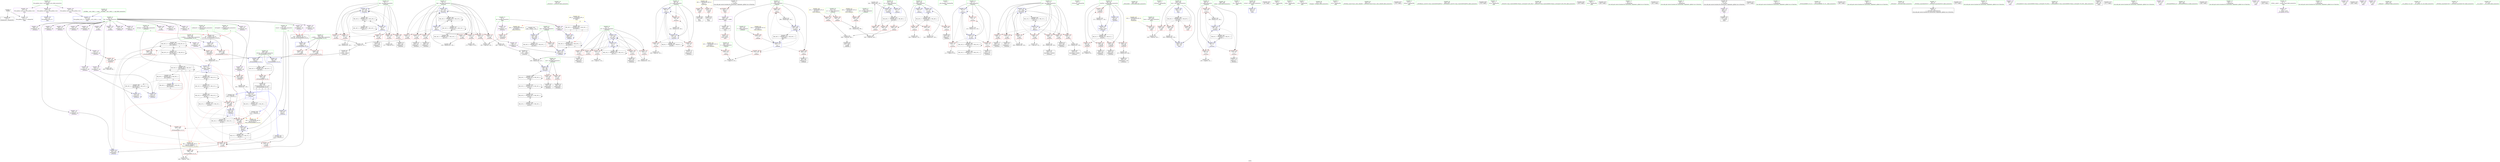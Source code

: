 digraph "SVFG" {
	label="SVFG";

	Node0x559201b06b70 [shape=record,color=grey,label="{NodeID: 0\nNullPtr}"];
	Node0x559201b06b70 -> Node0x559201b38b80[style=solid];
	Node0x559201b06b70 -> Node0x559201b3b880[style=solid];
	Node0x559201b58500 [shape=record,color=black,label="{NodeID: 360\nMR_30V_12 = PHI(MR_30V_14, MR_30V_10, )\npts\{130000 \}\n|{|<s5>3}}"];
	Node0x559201b58500 -> Node0x559201b3fb30[style=dashed];
	Node0x559201b58500 -> Node0x559201b3fc00[style=dashed];
	Node0x559201b58500 -> Node0x559201b44550[style=dashed];
	Node0x559201b58500 -> Node0x559201b58500[style=dashed];
	Node0x559201b58500 -> Node0x559201b5c500[style=dashed];
	Node0x559201b58500:s5 -> Node0x559201b6efd0[style=dashed,color=red];
	Node0x559201b3a4a0 [shape=record,color=red,label="{NodeID: 194\n297\<--296\n\<--\n_ZSt3minIiERKT_S2_S2_\n}"];
	Node0x559201b3a4a0 -> Node0x559201b4c670[style=solid];
	Node0x559201b375d0 [shape=record,color=purple,label="{NodeID: 111\n161\<--10\narrayidx32\<--dp\n_Z5Solvev\n}"];
	Node0x559201b35870 [shape=record,color=green,label="{NodeID: 28\n59\<--60\n_Z5Solvev\<--_Z5Solvev_field_insensitive\n}"];
	Node0x559201b3bbf0 [shape=record,color=blue,label="{NodeID: 222\n68\<--91\nj\<--\n_Z5Solvev\n}"];
	Node0x559201b3bbf0 -> Node0x559201b3df90[style=dashed];
	Node0x559201b3bbf0 -> Node0x559201b3e060[style=dashed];
	Node0x559201b3bbf0 -> Node0x559201b3e130[style=dashed];
	Node0x559201b3bbf0 -> Node0x559201b3bbf0[style=dashed];
	Node0x559201b3bbf0 -> Node0x559201b3bf30[style=dashed];
	Node0x559201b3bbf0 -> Node0x559201b68000[style=dashed];
	Node0x559201b3d6a0 [shape=record,color=red,label="{NodeID: 139\n408\<--22\n\<--stdin\nmain\n}"];
	Node0x559201b3d6a0 -> Node0x559201b36b40[style=solid];
	Node0x559201b38070 [shape=record,color=green,label="{NodeID: 56\n333\<--334\nr\<--r_field_insensitive\n_Z4Readv\n}"];
	Node0x559201b38070 -> Node0x559201b3af30[style=solid];
	Node0x559201b4a3f0 [shape=record,color=grey,label="{NodeID: 333\n391 = Binary(390, 126, )\n}"];
	Node0x559201b4a3f0 -> Node0x559201b45660[style=solid];
	Node0x559201b45180 [shape=record,color=blue,label="{NodeID: 250\n325\<--353\ni\<--inc\n_Z4Readv\n}"];
	Node0x559201b45180 -> Node0x559201b64930[style=dashed];
	Node0x559201b3ed60 [shape=record,color=red,label="{NodeID: 167\n243\<--74\n\<--s0\n_Z5Solvev\n}"];
	Node0x559201b3ed60 -> Node0x559201b4a570[style=solid];
	Node0x559201b39940 [shape=record,color=black,label="{NodeID: 84\n198\<--197\nidxprom51\<--\n_Z5Solvev\n}"];
	Node0x559201b33c20 [shape=record,color=green,label="{NodeID: 1\n7\<--1\n__dso_handle\<--dummyObj\nGlob }"];
	Node0x559201b3a570 [shape=record,color=red,label="{NodeID: 195\n299\<--298\n\<--\n_ZSt3minIiERKT_S2_S2_\n}"];
	Node0x559201b3a570 -> Node0x559201b4c670[style=solid];
	Node0x559201b376a0 [shape=record,color=purple,label="{NodeID: 112\n164\<--10\narrayidx34\<--dp\n_Z5Solvev\n}"];
	Node0x559201b35970 [shape=record,color=green,label="{NodeID: 29\n62\<--63\nresult\<--result_field_insensitive\n_Z5Solvev\n|{|<s3>5}}"];
	Node0x559201b35970 -> Node0x559201b3d840[style=solid];
	Node0x559201b35970 -> Node0x559201b3b980[style=solid];
	Node0x559201b35970 -> Node0x559201b44b00[style=solid];
	Node0x559201b35970:s3 -> Node0x559201b8cec0[style=solid,color=red];
	Node0x559201b3bcc0 [shape=record,color=blue,label="{NodeID: 223\n70\<--91\nt\<--\n_Z5Solvev\n}"];
	Node0x559201b3bcc0 -> Node0x559201b3e200[style=dashed];
	Node0x559201b3bcc0 -> Node0x559201b3e2d0[style=dashed];
	Node0x559201b3bcc0 -> Node0x559201b3e3a0[style=dashed];
	Node0x559201b3bcc0 -> Node0x559201b3bcc0[style=dashed];
	Node0x559201b3bcc0 -> Node0x559201b3be60[style=dashed];
	Node0x559201b3bcc0 -> Node0x559201b5fc00[style=dashed];
	Node0x559201b3d770 [shape=record,color=red,label="{NodeID: 140\n414\<--27\n\<--stdout\nmain\n}"];
	Node0x559201b3d770 -> Node0x559201b36c10[style=solid];
	Node0x559201b38140 [shape=record,color=green,label="{NodeID: 57\n335\<--336\nj\<--j_field_insensitive\n_Z4Readv\n}"];
	Node0x559201b38140 -> Node0x559201b3b000[style=solid];
	Node0x559201b38140 -> Node0x559201b3b0d0[style=solid];
	Node0x559201b38140 -> Node0x559201b3b1a0[style=solid];
	Node0x559201b38140 -> Node0x559201b453f0[style=solid];
	Node0x559201b38140 -> Node0x559201b45590[style=solid];
	Node0x559201b6ce10 [shape=record,color=black,label="{NodeID: 417\nMR_18V_3 = PHI(MR_18V_4, MR_18V_2, )\npts\{79 \}\n}"];
	Node0x559201b6ce10 -> Node0x559201b5b600[style=dashed];
	Node0x559201b6ce10 -> Node0x559201b69900[style=dashed];
	Node0x559201b6ce10 -> Node0x559201b6ce10[style=dashed];
	Node0x559201b4a570 [shape=record,color=grey,label="{NodeID: 334\n244 = Binary(243, 126, )\n}"];
	Node0x559201b4a570 -> Node0x559201b447c0[style=solid];
	Node0x559201b45250 [shape=record,color=blue,label="{NodeID: 251\n327\<--91\ni2\<--\n_Z4Readv\n}"];
	Node0x559201b45250 -> Node0x559201b5ca00[style=dashed];
	Node0x559201b3ee30 [shape=record,color=red,label="{NodeID: 168\n156\<--76\n\<--ctp\n_Z5Solvev\n}"];
	Node0x559201b3ee30 -> Node0x559201b4bbf0[style=solid];
	Node0x559201b39a10 [shape=record,color=black,label="{NodeID: 85\n201\<--200\nidxprom53\<--\n_Z5Solvev\n}"];
	Node0x559201b33cb0 [shape=record,color=green,label="{NodeID: 2\n14\<--1\n_ZSt4cout\<--dummyObj\nGlob }"];
	Node0x559201b3a640 [shape=record,color=red,label="{NodeID: 196\n359\<--321\n\<--n1\n_Z4Readv\n}"];
	Node0x559201b3a640 -> Node0x559201b494f0[style=solid];
	Node0x559201b37770 [shape=record,color=purple,label="{NodeID: 113\n167\<--10\narrayidx36\<--dp\n_Z5Solvev\n}"];
	Node0x559201b37770 -> Node0x559201b3f990[style=solid];
	Node0x559201b35a40 [shape=record,color=green,label="{NodeID: 30\n64\<--65\nstartTp\<--startTp_field_insensitive\n_Z5Solvev\n}"];
	Node0x559201b35a40 -> Node0x559201b3d910[style=solid];
	Node0x559201b35a40 -> Node0x559201b3d9e0[style=solid];
	Node0x559201b35a40 -> Node0x559201b3dab0[style=solid];
	Node0x559201b35a40 -> Node0x559201b3db80[style=solid];
	Node0x559201b35a40 -> Node0x559201b3dc50[style=solid];
	Node0x559201b35a40 -> Node0x559201b3ba50[style=solid];
	Node0x559201b35a40 -> Node0x559201b44bd0[style=solid];
	Node0x559201b3bd90 [shape=record,color=blue,label="{NodeID: 224\n121\<--89\narrayidx13\<--\n_Z5Solvev\n}"];
	Node0x559201b3bd90 -> Node0x559201b3bd90[style=dashed];
	Node0x559201b3bd90 -> Node0x559201b65d00[style=dashed];
	Node0x559201b3d840 [shape=record,color=red,label="{NodeID: 141\n275\<--62\n\<--result\n_Z5Solvev\n}"];
	Node0x559201b38210 [shape=record,color=green,label="{NodeID: 58\n338\<--339\n_ZNSirsERi\<--_ZNSirsERi_field_insensitive\n}"];
	Node0x559201b74090 [shape=record,color=yellow,style=double,label="{NodeID: 501\n28V_3 = CSCHI(MR_28V_2)\npts\{90000 \}\nCS[]|{|<s1>21}}"];
	Node0x559201b74090 -> Node0x559201b5a110[style=dashed];
	Node0x559201b74090:s1 -> Node0x559201b709f0[style=dashed,color=red];
	Node0x559201b6d310 [shape=record,color=black,label="{NodeID: 418\nMR_20V_3 = PHI(MR_20V_4, MR_20V_2, )\npts\{81 \}\n}"];
	Node0x559201b6d310 -> Node0x559201b5bb00[style=dashed];
	Node0x559201b6d310 -> Node0x559201b69e00[style=dashed];
	Node0x559201b6d310 -> Node0x559201b6d310[style=dashed];
	Node0x559201b4a6f0 [shape=record,color=grey,label="{NodeID: 335\n249 = Binary(248, 126, )\n}"];
	Node0x559201b4a6f0 -> Node0x559201b44890[style=solid];
	Node0x559201b45320 [shape=record,color=blue,label="{NodeID: 252\n329\<--368\nctp\<--cond\n_Z4Readv\n}"];
	Node0x559201b45320 -> Node0x559201b3ad90[style=dashed];
	Node0x559201b45320 -> Node0x559201b5cf00[style=dashed];
	Node0x559201b3ef00 [shape=record,color=red,label="{NodeID: 169\n165\<--76\n\<--ctp\n_Z5Solvev\n}"];
	Node0x559201b3ef00 -> Node0x559201b39530[style=solid];
	Node0x559201b39ae0 [shape=record,color=black,label="{NodeID: 86\n204\<--203\nidxprom55\<--\n_Z5Solvev\n}"];
	Node0x559201b33d40 [shape=record,color=green,label="{NodeID: 3\n15\<--1\n_ZSt3cin\<--dummyObj\nGlob }"];
	Node0x559201b59400 [shape=record,color=black,label="{NodeID: 363\nMR_65V_3 = PHI(MR_65V_4, MR_65V_2, )\npts\{406 \}\n}"];
	Node0x559201b59400 -> Node0x559201b3b340[style=dashed];
	Node0x559201b59400 -> Node0x559201b3b410[style=dashed];
	Node0x559201b59400 -> Node0x559201b3b4e0[style=dashed];
	Node0x559201b59400 -> Node0x559201b458d0[style=dashed];
	Node0x559201b3a710 [shape=record,color=red,label="{NodeID: 197\n365\<--321\n\<--n1\n_Z4Readv\n}"];
	Node0x559201b3a710 -> Node0x559201b4bd70[style=solid];
	Node0x559201b37840 [shape=record,color=purple,label="{NodeID: 114\n193\<--10\narrayidx48\<--dp\n_Z5Solvev\n}"];
	Node0x559201b35b10 [shape=record,color=green,label="{NodeID: 31\n66\<--67\ni\<--i_field_insensitive\n_Z5Solvev\n}"];
	Node0x559201b35b10 -> Node0x559201b3dd20[style=solid];
	Node0x559201b35b10 -> Node0x559201b3ddf0[style=solid];
	Node0x559201b35b10 -> Node0x559201b3dec0[style=solid];
	Node0x559201b35b10 -> Node0x559201b3bb20[style=solid];
	Node0x559201b35b10 -> Node0x559201b3c000[style=solid];
	Node0x559201b3be60 [shape=record,color=blue,label="{NodeID: 225\n70\<--125\nt\<--inc\n_Z5Solvev\n}"];
	Node0x559201b3be60 -> Node0x559201b3e200[style=dashed];
	Node0x559201b3be60 -> Node0x559201b3e2d0[style=dashed];
	Node0x559201b3be60 -> Node0x559201b3e3a0[style=dashed];
	Node0x559201b3be60 -> Node0x559201b3bcc0[style=dashed];
	Node0x559201b3be60 -> Node0x559201b3be60[style=dashed];
	Node0x559201b3be60 -> Node0x559201b5fc00[style=dashed];
	Node0x559201b3d910 [shape=record,color=red,label="{NodeID: 142\n93\<--64\n\<--startTp\n_Z5Solvev\n}"];
	Node0x559201b3d910 -> Node0x559201b4bef0[style=solid];
	Node0x559201b38310 [shape=record,color=green,label="{NodeID: 59\n398\<--399\nmain\<--main_field_insensitive\n}"];
	Node0x559201b6d810 [shape=record,color=black,label="{NodeID: 419\nMR_22V_3 = PHI(MR_22V_4, MR_22V_2, )\npts\{83 \}\n}"];
	Node0x559201b6d810 -> Node0x559201b3fda0[style=dashed];
	Node0x559201b6d810 -> Node0x559201b3fe70[style=dashed];
	Node0x559201b6d810 -> Node0x559201b5c000[style=dashed];
	Node0x559201b6d810 -> Node0x559201b6a300[style=dashed];
	Node0x559201b6d810 -> Node0x559201b6d810[style=dashed];
	Node0x559201b4a870 [shape=record,color=grey,label="{NodeID: 336\n234 = Binary(233, 126, )\n}"];
	Node0x559201b4a870 -> Node0x559201b44620[style=solid];
	Node0x559201b453f0 [shape=record,color=blue,label="{NodeID: 253\n335\<--372\nj\<--\n_Z4Readv\n}"];
	Node0x559201b453f0 -> Node0x559201b3b000[style=dashed];
	Node0x559201b453f0 -> Node0x559201b3b0d0[style=dashed];
	Node0x559201b453f0 -> Node0x559201b3b1a0[style=dashed];
	Node0x559201b453f0 -> Node0x559201b45590[style=dashed];
	Node0x559201b453f0 -> Node0x559201b5d400[style=dashed];
	Node0x559201b3efd0 [shape=record,color=red,label="{NodeID: 170\n206\<--76\n\<--ctp\n_Z5Solvev\n}"];
	Node0x559201b3efd0 -> Node0x559201b39bb0[style=solid];
	Node0x559201b39bb0 [shape=record,color=black,label="{NodeID: 87\n207\<--206\nidxprom57\<--\n_Z5Solvev\n}"];
	Node0x559201b33dd0 [shape=record,color=green,label="{NodeID: 4\n18\<--1\n.str\<--dummyObj\nGlob }"];
	Node0x559201b5a110 [shape=record,color=black,label="{NodeID: 364\nMR_28V_2 = PHI(MR_28V_3, MR_28V_1, )\npts\{90000 \}\n|{<s0>17|<s1>17}}"];
	Node0x559201b5a110:s0 -> Node0x559201b450b0[style=dashed,color=red];
	Node0x559201b5a110:s1 -> Node0x559201b5d900[style=dashed,color=red];
	Node0x559201b3a7e0 [shape=record,color=red,label="{NodeID: 198\n360\<--323\n\<--n2\n_Z4Readv\n}"];
	Node0x559201b3a7e0 -> Node0x559201b494f0[style=solid];
	Node0x559201b37910 [shape=record,color=purple,label="{NodeID: 115\n196\<--10\narrayidx50\<--dp\n_Z5Solvev\n}"];
	Node0x559201b35be0 [shape=record,color=green,label="{NodeID: 32\n68\<--69\nj\<--j_field_insensitive\n_Z5Solvev\n}"];
	Node0x559201b35be0 -> Node0x559201b3df90[style=solid];
	Node0x559201b35be0 -> Node0x559201b3e060[style=solid];
	Node0x559201b35be0 -> Node0x559201b3e130[style=solid];
	Node0x559201b35be0 -> Node0x559201b3bbf0[style=solid];
	Node0x559201b35be0 -> Node0x559201b3bf30[style=solid];
	Node0x559201b64930 [shape=record,color=black,label="{NodeID: 392\nMR_46V_3 = PHI(MR_46V_4, MR_46V_2, )\npts\{326 \}\n}"];
	Node0x559201b64930 -> Node0x559201b3a8b0[style=dashed];
	Node0x559201b64930 -> Node0x559201b3a980[style=dashed];
	Node0x559201b64930 -> Node0x559201b3aa50[style=dashed];
	Node0x559201b64930 -> Node0x559201b45180[style=dashed];
	Node0x559201b3bf30 [shape=record,color=blue,label="{NodeID: 226\n68\<--131\nj\<--inc15\n_Z5Solvev\n}"];
	Node0x559201b3bf30 -> Node0x559201b3df90[style=dashed];
	Node0x559201b3bf30 -> Node0x559201b3e060[style=dashed];
	Node0x559201b3bf30 -> Node0x559201b3e130[style=dashed];
	Node0x559201b3bf30 -> Node0x559201b3bbf0[style=dashed];
	Node0x559201b3bf30 -> Node0x559201b3bf30[style=dashed];
	Node0x559201b3bf30 -> Node0x559201b68000[style=dashed];
	Node0x559201b3d9e0 [shape=record,color=red,label="{NodeID: 143\n139\<--64\n\<--startTp\n_Z5Solvev\n}"];
	Node0x559201b3d9e0 -> Node0x559201b392c0[style=solid];
	Node0x559201b38410 [shape=record,color=green,label="{NodeID: 60\n401\<--402\nretval\<--retval_field_insensitive\nmain\n}"];
	Node0x559201b38410 -> Node0x559201b45730[style=solid];
	Node0x559201b8aa60 [shape=record,color=black,label="{NodeID: 503\n44 = PHI()\n}"];
	Node0x559201b6dd10 [shape=record,color=black,label="{NodeID: 420\nMR_30V_8 = PHI(MR_30V_9, MR_30V_7, )\npts\{130000 \}\n|{|<s6>4|<s7>5}}"];
	Node0x559201b6dd10 -> Node0x559201b3fcd0[style=dashed];
	Node0x559201b6dd10 -> Node0x559201b3fda0[style=dashed];
	Node0x559201b6dd10 -> Node0x559201b3fe70[style=dashed];
	Node0x559201b6dd10 -> Node0x559201b5c500[style=dashed];
	Node0x559201b6dd10 -> Node0x559201b59e00[style=dashed];
	Node0x559201b6dd10 -> Node0x559201b6dd10[style=dashed];
	Node0x559201b6dd10:s6 -> Node0x559201b6efd0[style=dashed,color=red];
	Node0x559201b6dd10:s7 -> Node0x559201b6efd0[style=dashed,color=red];
	Node0x559201b4a9f0 [shape=record,color=grey,label="{NodeID: 337\n239 = Binary(238, 126, )\n}"];
	Node0x559201b4a9f0 -> Node0x559201b446f0[style=solid];
	Node0x559201b454c0 [shape=record,color=blue,label="{NodeID: 254\n382\<--379\narrayidx13\<--\n_Z4Readv\n}"];
	Node0x559201b454c0 -> Node0x559201b454c0[style=dashed];
	Node0x559201b454c0 -> Node0x559201b5d900[style=dashed];
	Node0x559201b3f0a0 [shape=record,color=red,label="{NodeID: 171\n211\<--76\n\<--ctp\n_Z5Solvev\n}"];
	Node0x559201b3f0a0 -> Node0x559201b4ba70[style=solid];
	Node0x559201b39c80 [shape=record,color=black,label="{NodeID: 88\n213\<--212\nconv60\<--cmp59\n_Z5Solvev\n}"];
	Node0x559201b39c80 -> Node0x559201b49c70[style=solid];
	Node0x559201b34610 [shape=record,color=green,label="{NodeID: 5\n20\<--1\n.str.1\<--dummyObj\nGlob }"];
	Node0x559201b5a200 [shape=record,color=black,label="{NodeID: 365\nMR_30V_2 = PHI(MR_30V_3, MR_30V_1, )\npts\{130000 \}\n|{<s0>21}}"];
	Node0x559201b5a200:s0 -> Node0x559201b59e00[style=dashed,color=red];
	Node0x559201b3a8b0 [shape=record,color=red,label="{NodeID: 199\n343\<--325\n\<--i\n_Z4Readv\n}"];
	Node0x559201b3a8b0 -> Node0x559201b4b2f0[style=solid];
	Node0x559201b3c360 [shape=record,color=purple,label="{NodeID: 116\n199\<--10\narrayidx52\<--dp\n_Z5Solvev\n|{<s0>3}}"];
	Node0x559201b3c360:s0 -> Node0x559201b8cec0[style=solid,color=red];
	Node0x559201b35cb0 [shape=record,color=green,label="{NodeID: 33\n70\<--71\nt\<--t_field_insensitive\n_Z5Solvev\n}"];
	Node0x559201b35cb0 -> Node0x559201b3e200[style=solid];
	Node0x559201b35cb0 -> Node0x559201b3e2d0[style=solid];
	Node0x559201b35cb0 -> Node0x559201b3e3a0[style=solid];
	Node0x559201b35cb0 -> Node0x559201b3bcc0[style=solid];
	Node0x559201b35cb0 -> Node0x559201b3be60[style=solid];
	Node0x559201b3c000 [shape=record,color=blue,label="{NodeID: 227\n66\<--136\ni\<--inc18\n_Z5Solvev\n}"];
	Node0x559201b3c000 -> Node0x559201b3dd20[style=dashed];
	Node0x559201b3c000 -> Node0x559201b3ddf0[style=dashed];
	Node0x559201b3c000 -> Node0x559201b3dec0[style=dashed];
	Node0x559201b3c000 -> Node0x559201b3c000[style=dashed];
	Node0x559201b3c000 -> Node0x559201b67b00[style=dashed];
	Node0x559201b3dab0 [shape=record,color=red,label="{NodeID: 144\n252\<--64\n\<--startTp\n_Z5Solvev\n}"];
	Node0x559201b3dab0 -> Node0x559201b39fc0[style=solid];
	Node0x559201b384e0 [shape=record,color=green,label="{NodeID: 61\n403\<--404\ntests\<--tests_field_insensitive\nmain\n}"];
	Node0x559201b384e0 -> Node0x559201b3b270[style=solid];
	Node0x559201b8be80 [shape=record,color=black,label="{NodeID: 504\n216 = PHI(285, )\n}"];
	Node0x559201b8be80 -> Node0x559201b3fc00[style=solid];
	Node0x559201b6e210 [shape=record,color=yellow,style=double,label="{NodeID: 421\n40V_1 = ENCHI(MR_40V_0)\npts\{83 85 87 \}\nFun[_ZSt3minIiERKT_S2_S2_]}"];
	Node0x559201b6e210 -> Node0x559201b3a4a0[style=dashed];
	Node0x559201b4ab70 [shape=record,color=grey,label="{NodeID: 338\n262 = Binary(261, 126, )\n}"];
	Node0x559201b4ab70 -> Node0x559201b44960[style=solid];
	Node0x559201b45590 [shape=record,color=blue,label="{NodeID: 255\n335\<--386\nj\<--inc15\n_Z4Readv\n}"];
	Node0x559201b45590 -> Node0x559201b3b000[style=dashed];
	Node0x559201b45590 -> Node0x559201b3b0d0[style=dashed];
	Node0x559201b45590 -> Node0x559201b3b1a0[style=dashed];
	Node0x559201b45590 -> Node0x559201b45590[style=dashed];
	Node0x559201b45590 -> Node0x559201b5d400[style=dashed];
	Node0x559201b3f170 [shape=record,color=red,label="{NodeID: 172\n238\<--76\n\<--ctp\n_Z5Solvev\n}"];
	Node0x559201b3f170 -> Node0x559201b4a9f0[style=solid];
	Node0x559201b39d50 [shape=record,color=black,label="{NodeID: 89\n222\<--221\nidxprom63\<--add62\n_Z5Solvev\n}"];
	Node0x559201b346a0 [shape=record,color=green,label="{NodeID: 6\n22\<--1\nstdin\<--dummyObj\nGlob }"];
	Node0x559201b3a980 [shape=record,color=red,label="{NodeID: 200\n346\<--325\n\<--i\n_Z4Readv\n}"];
	Node0x559201b3a980 -> Node0x559201b3a230[style=solid];
	Node0x559201b3c430 [shape=record,color=purple,label="{NodeID: 117\n202\<--10\narrayidx54\<--dp\n_Z5Solvev\n}"];
	Node0x559201b35d80 [shape=record,color=green,label="{NodeID: 34\n72\<--73\npos\<--pos_field_insensitive\n_Z5Solvev\n}"];
	Node0x559201b35d80 -> Node0x559201b3e470[style=solid];
	Node0x559201b35d80 -> Node0x559201b3e540[style=solid];
	Node0x559201b35d80 -> Node0x559201b3e610[style=solid];
	Node0x559201b35d80 -> Node0x559201b3e6e0[style=solid];
	Node0x559201b35d80 -> Node0x559201b3e7b0[style=solid];
	Node0x559201b35d80 -> Node0x559201b3e880[style=solid];
	Node0x559201b35d80 -> Node0x559201b3e950[style=solid];
	Node0x559201b35d80 -> Node0x559201b3c1a0[style=solid];
	Node0x559201b35d80 -> Node0x559201b44890[style=solid];
	Node0x559201b3c0d0 [shape=record,color=blue,label="{NodeID: 228\n142\<--91\narrayidx21\<--\n_Z5Solvev\n}"];
	Node0x559201b3c0d0 -> Node0x559201b6dd10[style=dashed];
	Node0x559201b3db80 [shape=record,color=red,label="{NodeID: 145\n256\<--64\n\<--startTp\n_Z5Solvev\n}"];
	Node0x559201b3db80 -> Node0x559201b49970[style=solid];
	Node0x559201b385b0 [shape=record,color=green,label="{NodeID: 62\n405\<--406\ntest\<--test_field_insensitive\nmain\n}"];
	Node0x559201b385b0 -> Node0x559201b3b340[style=solid];
	Node0x559201b385b0 -> Node0x559201b3b410[style=solid];
	Node0x559201b385b0 -> Node0x559201b3b4e0[style=solid];
	Node0x559201b385b0 -> Node0x559201b45800[style=solid];
	Node0x559201b385b0 -> Node0x559201b458d0[style=solid];
	Node0x559201b8c070 [shape=record,color=black,label="{NodeID: 505\n264 = PHI(285, )\n}"];
	Node0x559201b8c070 -> Node0x559201b3fda0[style=solid];
	Node0x559201b4acf0 [shape=record,color=grey,label="{NodeID: 339\n175 = cmp(174, 95, )\n}"];
	Node0x559201b45660 [shape=record,color=blue,label="{NodeID: 256\n327\<--391\ni2\<--inc18\n_Z4Readv\n}"];
	Node0x559201b45660 -> Node0x559201b5ca00[style=dashed];
	Node0x559201b3f240 [shape=record,color=red,label="{NodeID: 173\n174\<--78\n\<--ntp\n_Z5Solvev\n}"];
	Node0x559201b3f240 -> Node0x559201b4acf0[style=solid];
	Node0x559201b39e20 [shape=record,color=black,label="{NodeID: 90\n225\<--224\nidxprom65\<--\n_Z5Solvev\n}"];
	Node0x559201b34730 [shape=record,color=green,label="{NodeID: 7\n23\<--1\n.str.2\<--dummyObj\nGlob }"];
	Node0x559201b3aa50 [shape=record,color=red,label="{NodeID: 201\n352\<--325\n\<--i\n_Z4Readv\n}"];
	Node0x559201b3aa50 -> Node0x559201b49670[style=solid];
	Node0x559201b3c500 [shape=record,color=purple,label="{NodeID: 118\n205\<--10\narrayidx56\<--dp\n_Z5Solvev\n}"];
	Node0x559201b35e50 [shape=record,color=green,label="{NodeID: 35\n74\<--75\ns0\<--s0_field_insensitive\n_Z5Solvev\n}"];
	Node0x559201b35e50 -> Node0x559201b3ea20[style=solid];
	Node0x559201b35e50 -> Node0x559201b3eaf0[style=solid];
	Node0x559201b35e50 -> Node0x559201b3ebc0[style=solid];
	Node0x559201b35e50 -> Node0x559201b3ec90[style=solid];
	Node0x559201b35e50 -> Node0x559201b3ed60[style=solid];
	Node0x559201b35e50 -> Node0x559201b3c270[style=solid];
	Node0x559201b35e50 -> Node0x559201b447c0[style=solid];
	Node0x559201b3c1a0 [shape=record,color=blue,label="{NodeID: 229\n72\<--91\npos\<--\n_Z5Solvev\n}"];
	Node0x559201b3c1a0 -> Node0x559201b3e470[style=dashed];
	Node0x559201b3c1a0 -> Node0x559201b3e540[style=dashed];
	Node0x559201b3c1a0 -> Node0x559201b3e610[style=dashed];
	Node0x559201b3c1a0 -> Node0x559201b3e6e0[style=dashed];
	Node0x559201b3c1a0 -> Node0x559201b3e7b0[style=dashed];
	Node0x559201b3c1a0 -> Node0x559201b3e880[style=dashed];
	Node0x559201b3c1a0 -> Node0x559201b3e950[style=dashed];
	Node0x559201b3c1a0 -> Node0x559201b44890[style=dashed];
	Node0x559201b3c1a0 -> Node0x559201b68a00[style=dashed];
	Node0x559201b3dc50 [shape=record,color=red,label="{NodeID: 146\n271\<--64\n\<--startTp\n_Z5Solvev\n}"];
	Node0x559201b3dc50 -> Node0x559201b49070[style=solid];
	Node0x559201b38680 [shape=record,color=green,label="{NodeID: 63\n412\<--413\nfreopen\<--freopen_field_insensitive\n}"];
	Node0x559201b8c170 [shape=record,color=black,label="{NodeID: 506\n267 = PHI(285, )\n}"];
	Node0x559201b8c170 -> Node0x559201b3fe70[style=solid];
	Node0x559201b4ae70 [shape=record,color=grey,label="{NodeID: 340\n169 = cmp(168, 89, )\n}"];
	Node0x559201b45730 [shape=record,color=blue,label="{NodeID: 257\n401\<--91\nretval\<--\nmain\n}"];
	Node0x559201b3f310 [shape=record,color=red,label="{NodeID: 174\n181\<--78\n\<--ntp\n_Z5Solvev\n}"];
	Node0x559201b3f310 -> Node0x559201b4b170[style=solid];
	Node0x559201b39ef0 [shape=record,color=black,label="{NodeID: 91\n228\<--227\nidxprom67\<--\n_Z5Solvev\n}"];
	Node0x559201b347c0 [shape=record,color=green,label="{NodeID: 8\n25\<--1\n.str.3\<--dummyObj\nGlob }"];
	Node0x559201b3ab20 [shape=record,color=red,label="{NodeID: 202\n358\<--327\n\<--i2\n_Z4Readv\n}"];
	Node0x559201b3ab20 -> Node0x559201b4b5f0[style=solid];
	Node0x559201b3c5d0 [shape=record,color=purple,label="{NodeID: 119\n208\<--10\narrayidx58\<--dp\n_Z5Solvev\n}"];
	Node0x559201b3c5d0 -> Node0x559201b3fb30[style=solid];
	Node0x559201b35f20 [shape=record,color=green,label="{NodeID: 36\n76\<--77\nctp\<--ctp_field_insensitive\n_Z5Solvev\n}"];
	Node0x559201b35f20 -> Node0x559201b3ee30[style=solid];
	Node0x559201b35f20 -> Node0x559201b3ef00[style=solid];
	Node0x559201b35f20 -> Node0x559201b3efd0[style=solid];
	Node0x559201b35f20 -> Node0x559201b3f0a0[style=solid];
	Node0x559201b35f20 -> Node0x559201b3f170[style=solid];
	Node0x559201b35f20 -> Node0x559201b44210[style=solid];
	Node0x559201b35f20 -> Node0x559201b446f0[style=solid];
	Node0x559201b65d00 [shape=record,color=black,label="{NodeID: 396\nMR_30V_4 = PHI(MR_30V_5, MR_30V_3, )\npts\{130000 \}\n}"];
	Node0x559201b65d00 -> Node0x559201b3bd90[style=dashed];
	Node0x559201b65d00 -> Node0x559201b3c0d0[style=dashed];
	Node0x559201b65d00 -> Node0x559201b65d00[style=dashed];
	Node0x559201b3c270 [shape=record,color=blue,label="{NodeID: 230\n74\<--91\ns0\<--\n_Z5Solvev\n}"];
	Node0x559201b3c270 -> Node0x559201b3ea20[style=dashed];
	Node0x559201b3c270 -> Node0x559201b3eaf0[style=dashed];
	Node0x559201b3c270 -> Node0x559201b3ebc0[style=dashed];
	Node0x559201b3c270 -> Node0x559201b3ec90[style=dashed];
	Node0x559201b3c270 -> Node0x559201b3ed60[style=dashed];
	Node0x559201b3c270 -> Node0x559201b3c270[style=dashed];
	Node0x559201b3c270 -> Node0x559201b447c0[style=dashed];
	Node0x559201b3c270 -> Node0x559201b68f00[style=dashed];
	Node0x559201b3dd20 [shape=record,color=red,label="{NodeID: 147\n99\<--66\n\<--i\n_Z5Solvev\n}"];
	Node0x559201b3dd20 -> Node0x559201b4b770[style=solid];
	Node0x559201b38780 [shape=record,color=green,label="{NodeID: 64\n420\<--421\n_ZNSt8ios_base15sync_with_stdioEb\<--_ZNSt8ios_base15sync_with_stdioEb_field_insensitive\n}"];
	Node0x559201b8c3b0 [shape=record,color=black,label="{NodeID: 507\n276 = PHI()\n}"];
	Node0x559201b4aff0 [shape=record,color=grey,label="{NodeID: 341\n436 = cmp(434, 435, )\n}"];
	Node0x559201b45800 [shape=record,color=blue,label="{NodeID: 258\n405\<--126\ntest\<--\nmain\n}"];
	Node0x559201b45800 -> Node0x559201b59400[style=dashed];
	Node0x559201b3f3e0 [shape=record,color=red,label="{NodeID: 175\n185\<--78\n\<--ntp\n_Z5Solvev\n}"];
	Node0x559201b3f3e0 -> Node0x559201b4b470[style=solid];
	Node0x559201b39fc0 [shape=record,color=black,label="{NodeID: 92\n253\<--252\nidxprom82\<--\n_Z5Solvev\n}"];
	Node0x559201b34850 [shape=record,color=green,label="{NodeID: 9\n27\<--1\nstdout\<--dummyObj\nGlob }"];
	Node0x559201b5b600 [shape=record,color=black,label="{NodeID: 369\nMR_18V_5 = PHI(MR_18V_6, MR_18V_4, )\npts\{79 \}\n}"];
	Node0x559201b5b600 -> Node0x559201b442e0[style=dashed];
	Node0x559201b5b600 -> Node0x559201b5b600[style=dashed];
	Node0x559201b5b600 -> Node0x559201b6ce10[style=dashed];
	Node0x559201b3abf0 [shape=record,color=red,label="{NodeID: 203\n364\<--327\n\<--i2\n_Z4Readv\n}"];
	Node0x559201b3abf0 -> Node0x559201b4bd70[style=solid];
	Node0x559201b3c6a0 [shape=record,color=purple,label="{NodeID: 120\n223\<--10\narrayidx64\<--dp\n_Z5Solvev\n}"];
	Node0x559201b35ff0 [shape=record,color=green,label="{NodeID: 37\n78\<--79\nntp\<--ntp_field_insensitive\n_Z5Solvev\n}"];
	Node0x559201b35ff0 -> Node0x559201b3f240[style=solid];
	Node0x559201b35ff0 -> Node0x559201b3f310[style=solid];
	Node0x559201b35ff0 -> Node0x559201b3f3e0[style=solid];
	Node0x559201b35ff0 -> Node0x559201b3f4b0[style=solid];
	Node0x559201b35ff0 -> Node0x559201b3f580[style=solid];
	Node0x559201b35ff0 -> Node0x559201b3f650[style=solid];
	Node0x559201b35ff0 -> Node0x559201b3f720[style=solid];
	Node0x559201b35ff0 -> Node0x559201b442e0[style=solid];
	Node0x559201b35ff0 -> Node0x559201b44620[style=solid];
	Node0x559201b44210 [shape=record,color=blue,label="{NodeID: 231\n76\<--91\nctp\<--\n_Z5Solvev\n}"];
	Node0x559201b44210 -> Node0x559201b3ee30[style=dashed];
	Node0x559201b44210 -> Node0x559201b3ef00[style=dashed];
	Node0x559201b44210 -> Node0x559201b3efd0[style=dashed];
	Node0x559201b44210 -> Node0x559201b3f0a0[style=dashed];
	Node0x559201b44210 -> Node0x559201b3f170[style=dashed];
	Node0x559201b44210 -> Node0x559201b446f0[style=dashed];
	Node0x559201b44210 -> Node0x559201b414c0[style=dashed];
	Node0x559201b3ddf0 [shape=record,color=red,label="{NodeID: 148\n113\<--66\n\<--i\n_Z5Solvev\n}"];
	Node0x559201b3ddf0 -> Node0x559201b39050[style=solid];
	Node0x559201b38880 [shape=record,color=green,label="{NodeID: 65\n429\<--430\n_ZNSt9basic_iosIcSt11char_traitsIcEE3tieEPSo\<--_ZNSt9basic_iosIcSt11char_traitsIcEE3tieEPSo_field_insensitive\n}"];
	Node0x559201b8c480 [shape=record,color=black,label="{NodeID: 508\n279 = PHI()\n}"];
	Node0x559201b6efd0 [shape=record,color=yellow,style=double,label="{NodeID: 425\n38V_1 = ENCHI(MR_38V_0)\npts\{63 130000 \}\nFun[_ZSt3minIiERKT_S2_S2_]}"];
	Node0x559201b6efd0 -> Node0x559201b3a570[style=dashed];
	Node0x559201b4b170 [shape=record,color=grey,label="{NodeID: 342\n182 = cmp(180, 181, )\n}"];
	Node0x559201b458d0 [shape=record,color=blue,label="{NodeID: 259\n405\<--450\ntest\<--inc\nmain\n}"];
	Node0x559201b458d0 -> Node0x559201b59400[style=dashed];
	Node0x559201b3f4b0 [shape=record,color=red,label="{NodeID: 176\n197\<--78\n\<--ntp\n_Z5Solvev\n}"];
	Node0x559201b3f4b0 -> Node0x559201b39940[style=solid];
	Node0x559201b3a090 [shape=record,color=black,label="{NodeID: 93\n258\<--257\nidxprom85\<--sub\n_Z5Solvev\n}"];
	Node0x559201b348e0 [shape=record,color=green,label="{NodeID: 10\n28\<--1\n.str.4\<--dummyObj\nGlob }"];
	Node0x559201b5bb00 [shape=record,color=black,label="{NodeID: 370\nMR_20V_5 = PHI(MR_20V_6, MR_20V_4, )\npts\{81 \}\n}"];
	Node0x559201b5bb00 -> Node0x559201b57b00[style=dashed];
	Node0x559201b5bb00 -> Node0x559201b5bb00[style=dashed];
	Node0x559201b5bb00 -> Node0x559201b6d310[style=dashed];
	Node0x559201b3acc0 [shape=record,color=red,label="{NodeID: 204\n390\<--327\n\<--i2\n_Z4Readv\n}"];
	Node0x559201b3acc0 -> Node0x559201b4a3f0[style=solid];
	Node0x559201b3c770 [shape=record,color=purple,label="{NodeID: 121\n226\<--10\narrayidx66\<--dp\n_Z5Solvev\n}"];
	Node0x559201b360c0 [shape=record,color=green,label="{NodeID: 38\n80\<--81\nns0\<--ns0_field_insensitive\n_Z5Solvev\n}"];
	Node0x559201b360c0 -> Node0x559201b3f7f0[style=solid];
	Node0x559201b360c0 -> Node0x559201b3f8c0[style=solid];
	Node0x559201b360c0 -> Node0x559201b443b0[style=solid];
	Node0x559201b442e0 [shape=record,color=blue,label="{NodeID: 232\n78\<--91\nntp\<--\n_Z5Solvev\n}"];
	Node0x559201b442e0 -> Node0x559201b3f240[style=dashed];
	Node0x559201b442e0 -> Node0x559201b3f310[style=dashed];
	Node0x559201b442e0 -> Node0x559201b3f3e0[style=dashed];
	Node0x559201b442e0 -> Node0x559201b3f4b0[style=dashed];
	Node0x559201b442e0 -> Node0x559201b3f580[style=dashed];
	Node0x559201b442e0 -> Node0x559201b3f650[style=dashed];
	Node0x559201b442e0 -> Node0x559201b3f720[style=dashed];
	Node0x559201b442e0 -> Node0x559201b44620[style=dashed];
	Node0x559201b442e0 -> Node0x559201b5b600[style=dashed];
	Node0x559201b3dec0 [shape=record,color=red,label="{NodeID: 149\n135\<--66\n\<--i\n_Z5Solvev\n}"];
	Node0x559201b3dec0 -> Node0x559201b49f70[style=solid];
	Node0x559201b38980 [shape=record,color=green,label="{NodeID: 66\n441\<--442\n_ZStlsISt11char_traitsIcEERSt13basic_ostreamIcT_ES5_PKc\<--_ZStlsISt11char_traitsIcEERSt13basic_ostreamIcT_ES5_PKc_field_insensitive\n}"];
	Node0x559201b8c550 [shape=record,color=black,label="{NodeID: 509\n418 = PHI()\n}"];
	Node0x559201b6f0e0 [shape=record,color=yellow,style=double,label="{NodeID: 426\n42V_1 = ENCHI(MR_42V_0)\npts\{322 \}\nFun[_Z4Readv]}"];
	Node0x559201b6f0e0 -> Node0x559201b3a640[style=dashed];
	Node0x559201b6f0e0 -> Node0x559201b3a710[style=dashed];
	Node0x559201b4b2f0 [shape=record,color=grey,label="{NodeID: 343\n344 = cmp(343, 101, )\n}"];
	Node0x559201b3f580 [shape=record,color=red,label="{NodeID: 177\n210\<--78\n\<--ntp\n_Z5Solvev\n}"];
	Node0x559201b3f580 -> Node0x559201b4ba70[style=solid];
	Node0x559201b3a160 [shape=record,color=black,label="{NodeID: 94\n285\<--308\n_ZSt3minIiERKT_S2_S2__ret\<--\n_ZSt3minIiERKT_S2_S2_\n|{<s0>3|<s1>4|<s2>5}}"];
	Node0x559201b3a160:s0 -> Node0x559201b8be80[style=solid,color=blue];
	Node0x559201b3a160:s1 -> Node0x559201b8c070[style=solid,color=blue];
	Node0x559201b3a160:s2 -> Node0x559201b8c170[style=solid,color=blue];
	Node0x559201b34970 [shape=record,color=green,label="{NodeID: 11\n30\<--1\n.str.5\<--dummyObj\nGlob }"];
	Node0x559201b709f0 [shape=record,color=yellow,style=double,label="{NodeID: 454\n28V_1 = ENCHI(MR_28V_0)\npts\{90000 \}\nFun[_Z5Solvev]}"];
	Node0x559201b709f0 -> Node0x559201b3fa60[style=dashed];
	Node0x559201b5c000 [shape=record,color=black,label="{NodeID: 371\nMR_22V_5 = PHI(MR_22V_6, MR_22V_4, )\npts\{83 \}\n}"];
	Node0x559201b5c000 -> Node0x559201b58000[style=dashed];
	Node0x559201b5c000 -> Node0x559201b5c000[style=dashed];
	Node0x559201b5c000 -> Node0x559201b6d810[style=dashed];
	Node0x559201b3ad90 [shape=record,color=red,label="{NodeID: 205\n379\<--329\n\<--ctp\n_Z4Readv\n}"];
	Node0x559201b3ad90 -> Node0x559201b454c0[style=solid];
	Node0x559201b3c840 [shape=record,color=purple,label="{NodeID: 122\n229\<--10\narrayidx68\<--dp\n_Z5Solvev\n}"];
	Node0x559201b3c840 -> Node0x559201b44550[style=solid];
	Node0x559201b36190 [shape=record,color=green,label="{NodeID: 39\n82\<--83\nref.tmp\<--ref.tmp_field_insensitive\n_Z5Solvev\n|{|<s1>3}}"];
	Node0x559201b36190 -> Node0x559201b44480[style=solid];
	Node0x559201b36190:s1 -> Node0x559201b8d260[style=solid,color=red];
	Node0x559201b443b0 [shape=record,color=blue,label="{NodeID: 233\n80\<--188\nns0\<--add\n_Z5Solvev\n}"];
	Node0x559201b443b0 -> Node0x559201b3f7f0[style=dashed];
	Node0x559201b443b0 -> Node0x559201b3f8c0[style=dashed];
	Node0x559201b443b0 -> Node0x559201b57b00[style=dashed];
	Node0x559201b3df90 [shape=record,color=red,label="{NodeID: 150\n105\<--68\n\<--j\n_Z5Solvev\n}"];
	Node0x559201b3df90 -> Node0x559201b4c370[style=solid];
	Node0x559201b38a80 [shape=record,color=green,label="{NodeID: 67\n34\<--466\n_GLOBAL__sub_I_bdzl_1_1.cpp\<--_GLOBAL__sub_I_bdzl_1_1.cpp_field_insensitive\n}"];
	Node0x559201b38a80 -> Node0x559201b3b780[style=solid];
	Node0x559201b8c620 [shape=record,color=black,label="{NodeID: 510\n428 = PHI()\n}"];
	Node0x559201b6f1f0 [shape=record,color=yellow,style=double,label="{NodeID: 427\n44V_1 = ENCHI(MR_44V_0)\npts\{324 \}\nFun[_Z4Readv]}"];
	Node0x559201b6f1f0 -> Node0x559201b3a7e0[style=dashed];
	Node0x559201b4b470 [shape=record,color=grey,label="{NodeID: 344\n186 = cmp(185, 91, )\n}"];
	Node0x559201b4b470 -> Node0x559201b396d0[style=solid];
	Node0x559201b3f650 [shape=record,color=red,label="{NodeID: 178\n227\<--78\n\<--ntp\n_Z5Solvev\n}"];
	Node0x559201b3f650 -> Node0x559201b39ef0[style=solid];
	Node0x559201b3a230 [shape=record,color=black,label="{NodeID: 95\n347\<--346\nidxprom\<--\n_Z4Readv\n}"];
	Node0x559201b34a00 [shape=record,color=green,label="{NodeID: 12\n33\<--1\n\<--dummyObj\nCan only get source location for instruction, argument, global var or function.}"];
	Node0x559201b5c500 [shape=record,color=black,label="{NodeID: 372\nMR_30V_10 = PHI(MR_30V_11, MR_30V_9, )\npts\{130000 \}\n}"];
	Node0x559201b5c500 -> Node0x559201b3f990[style=dashed];
	Node0x559201b5c500 -> Node0x559201b58500[style=dashed];
	Node0x559201b5c500 -> Node0x559201b5c500[style=dashed];
	Node0x559201b5c500 -> Node0x559201b6dd10[style=dashed];
	Node0x559201b3ae60 [shape=record,color=red,label="{NodeID: 206\n372\<--331\n\<--l\n_Z4Readv\n}"];
	Node0x559201b3ae60 -> Node0x559201b453f0[style=solid];
	Node0x559201b3c910 [shape=record,color=purple,label="{NodeID: 123\n254\<--10\n\<--dp\n_Z5Solvev\n}"];
	Node0x559201b36260 [shape=record,color=green,label="{NodeID: 40\n84\<--85\ncurResult\<--curResult_field_insensitive\n_Z5Solvev\n|{|<s1>5}}"];
	Node0x559201b36260 -> Node0x559201b44a30[style=solid];
	Node0x559201b36260:s1 -> Node0x559201b8d260[style=solid,color=red];
	Node0x559201b67100 [shape=record,color=black,label="{NodeID: 400\nMR_2V_3 = PHI(MR_2V_4, MR_2V_2, )\npts\{63 \}\n|{|<s5>5}}"];
	Node0x559201b67100 -> Node0x559201b3d840[style=dashed];
	Node0x559201b67100 -> Node0x559201b3fc00[style=dashed];
	Node0x559201b67100 -> Node0x559201b3fda0[style=dashed];
	Node0x559201b67100 -> Node0x559201b3fe70[style=dashed];
	Node0x559201b67100 -> Node0x559201b44b00[style=dashed];
	Node0x559201b67100:s5 -> Node0x559201b6efd0[style=dashed,color=red];
	Node0x559201b44480 [shape=record,color=blue,label="{NodeID: 234\n82\<--214\nref.tmp\<--add61\n_Z5Solvev\n|{|<s2>3}}"];
	Node0x559201b44480 -> Node0x559201b3fc00[style=dashed];
	Node0x559201b44480 -> Node0x559201b58000[style=dashed];
	Node0x559201b44480:s2 -> Node0x559201b6e210[style=dashed,color=red];
	Node0x559201b3e060 [shape=record,color=red,label="{NodeID: 151\n116\<--68\n\<--j\n_Z5Solvev\n}"];
	Node0x559201b3e060 -> Node0x559201b39120[style=solid];
	Node0x559201b38b80 [shape=record,color=black,label="{NodeID: 68\n2\<--3\ndummyVal\<--dummyVal\n}"];
	Node0x559201b8c6f0 [shape=record,color=black,label="{NodeID: 511\n431 = PHI()\n}"];
	Node0x559201b4b5f0 [shape=record,color=grey,label="{NodeID: 345\n362 = cmp(358, 361, )\n}"];
	Node0x559201b3f720 [shape=record,color=red,label="{NodeID: 179\n233\<--78\n\<--ntp\n_Z5Solvev\n}"];
	Node0x559201b3f720 -> Node0x559201b4a870[style=solid];
	Node0x559201b369a0 [shape=record,color=black,label="{NodeID: 96\n367\<--366\n\<--cmp6\n_Z4Readv\n}"];
	Node0x559201b34a90 [shape=record,color=green,label="{NodeID: 13\n89\<--1\n\<--dummyObj\nCan only get source location for instruction, argument, global var or function.}"];
	Node0x559201b5ca00 [shape=record,color=black,label="{NodeID: 373\nMR_48V_3 = PHI(MR_48V_4, MR_48V_2, )\npts\{328 \}\n}"];
	Node0x559201b5ca00 -> Node0x559201b3ab20[style=dashed];
	Node0x559201b5ca00 -> Node0x559201b3abf0[style=dashed];
	Node0x559201b5ca00 -> Node0x559201b3acc0[style=dashed];
	Node0x559201b5ca00 -> Node0x559201b45660[style=dashed];
	Node0x559201b3af30 [shape=record,color=red,label="{NodeID: 207\n376\<--333\n\<--r\n_Z4Readv\n}"];
	Node0x559201b3af30 -> Node0x559201b4b8f0[style=solid];
	Node0x559201b3c9e0 [shape=record,color=purple,label="{NodeID: 124\n255\<--10\narrayidx83\<--dp\n_Z5Solvev\n|{<s0>4}}"];
	Node0x559201b3c9e0:s0 -> Node0x559201b8cec0[style=solid,color=red];
	Node0x559201b36330 [shape=record,color=green,label="{NodeID: 41\n86\<--87\nref.tmp84\<--ref.tmp84_field_insensitive\n_Z5Solvev\n|{|<s1>4}}"];
	Node0x559201b36330 -> Node0x559201b44960[style=solid];
	Node0x559201b36330:s1 -> Node0x559201b8d260[style=solid,color=red];
	Node0x559201b67600 [shape=record,color=black,label="{NodeID: 401\nMR_4V_3 = PHI(MR_4V_4, MR_4V_2, )\npts\{65 \}\n}"];
	Node0x559201b67600 -> Node0x559201b3d910[style=dashed];
	Node0x559201b67600 -> Node0x559201b3d9e0[style=dashed];
	Node0x559201b67600 -> Node0x559201b3dab0[style=dashed];
	Node0x559201b67600 -> Node0x559201b3db80[style=dashed];
	Node0x559201b67600 -> Node0x559201b3dc50[style=dashed];
	Node0x559201b67600 -> Node0x559201b44bd0[style=dashed];
	Node0x559201b44550 [shape=record,color=blue,label="{NodeID: 235\n229\<--219\narrayidx68\<--\n_Z5Solvev\n}"];
	Node0x559201b44550 -> Node0x559201b58500[style=dashed];
	Node0x559201b3e130 [shape=record,color=red,label="{NodeID: 152\n130\<--68\n\<--j\n_Z5Solvev\n}"];
	Node0x559201b3e130 -> Node0x559201b4a270[style=solid];
	Node0x559201b38c80 [shape=record,color=black,label="{NodeID: 69\n16\<--15\n\<--_ZSt3cin\nCan only get source location for instruction, argument, global var or function.}"];
	Node0x559201b38c80 -> Node0x559201b3d500[style=solid];
	Node0x559201b8c7c0 [shape=record,color=black,label="{NodeID: 512\n337 = PHI()\n}"];
	Node0x559201b4b770 [shape=record,color=grey,label="{NodeID: 346\n100 = cmp(99, 101, )\n}"];
	Node0x559201b3f7f0 [shape=record,color=red,label="{NodeID: 180\n194\<--80\n\<--ns0\n_Z5Solvev\n}"];
	Node0x559201b3f7f0 -> Node0x559201b39870[style=solid];
	Node0x559201b36a70 [shape=record,color=black,label="{NodeID: 97\n381\<--380\nidxprom12\<--\n_Z4Readv\n}"];
	Node0x559201b34b20 [shape=record,color=green,label="{NodeID: 14\n91\<--1\n\<--dummyObj\nCan only get source location for instruction, argument, global var or function.}"];
	Node0x559201b5cf00 [shape=record,color=black,label="{NodeID: 374\nMR_50V_2 = PHI(MR_50V_3, MR_50V_1, )\npts\{330 \}\n}"];
	Node0x559201b5cf00 -> Node0x559201b45320[style=dashed];
	Node0x559201b3b000 [shape=record,color=red,label="{NodeID: 208\n375\<--335\n\<--j\n_Z4Readv\n}"];
	Node0x559201b3b000 -> Node0x559201b4b8f0[style=solid];
	Node0x559201b3cab0 [shape=record,color=purple,label="{NodeID: 125\n259\<--10\n\<--dp\n_Z5Solvev\n}"];
	Node0x559201b36400 [shape=record,color=green,label="{NodeID: 42\n217\<--218\n_ZSt3minIiERKT_S2_S2_\<--_ZSt3minIiERKT_S2_S2__field_insensitive\n}"];
	Node0x559201b67b00 [shape=record,color=black,label="{NodeID: 402\nMR_6V_2 = PHI(MR_6V_4, MR_6V_1, )\npts\{67 \}\n}"];
	Node0x559201b67b00 -> Node0x559201b3bb20[style=dashed];
	Node0x55920173a710 [shape=record,color=black,label="{NodeID: 319\n368 = PHI(91, 126, )\n}"];
	Node0x55920173a710 -> Node0x559201b45320[style=solid];
	Node0x559201b44620 [shape=record,color=blue,label="{NodeID: 236\n78\<--234\nntp\<--inc71\n_Z5Solvev\n}"];
	Node0x559201b44620 -> Node0x559201b3f240[style=dashed];
	Node0x559201b44620 -> Node0x559201b3f310[style=dashed];
	Node0x559201b44620 -> Node0x559201b3f3e0[style=dashed];
	Node0x559201b44620 -> Node0x559201b3f4b0[style=dashed];
	Node0x559201b44620 -> Node0x559201b3f580[style=dashed];
	Node0x559201b44620 -> Node0x559201b3f650[style=dashed];
	Node0x559201b44620 -> Node0x559201b3f720[style=dashed];
	Node0x559201b44620 -> Node0x559201b44620[style=dashed];
	Node0x559201b44620 -> Node0x559201b5b600[style=dashed];
	Node0x559201b3e200 [shape=record,color=red,label="{NodeID: 153\n110\<--70\n\<--t\n_Z5Solvev\n}"];
	Node0x559201b3e200 -> Node0x559201b4c1f0[style=solid];
	Node0x559201b38d80 [shape=record,color=black,label="{NodeID: 70\n17\<--15\n\<--_ZSt3cin\nCan only get source location for instruction, argument, global var or function.}"];
	Node0x559201b38d80 -> Node0x559201b3d5d0[style=solid];
	Node0x559201b8c8f0 [shape=record,color=black,label="{NodeID: 513\n340 = PHI()\n}"];
	Node0x559201b4b8f0 [shape=record,color=grey,label="{NodeID: 347\n377 = cmp(375, 376, )\n}"];
	Node0x559201b3f8c0 [shape=record,color=red,label="{NodeID: 181\n224\<--80\n\<--ns0\n_Z5Solvev\n}"];
	Node0x559201b3f8c0 -> Node0x559201b39e20[style=solid];
	Node0x559201b36b40 [shape=record,color=black,label="{NodeID: 98\n411\<--408\ncall\<--\nmain\n}"];
	Node0x559201b34bb0 [shape=record,color=green,label="{NodeID: 15\n95\<--1\n\<--dummyObj\nCan only get source location for instruction, argument, global var or function.}"];
	Node0x559201b5d400 [shape=record,color=black,label="{NodeID: 375\nMR_56V_2 = PHI(MR_56V_4, MR_56V_1, )\npts\{336 \}\n}"];
	Node0x559201b5d400 -> Node0x559201b453f0[style=dashed];
	Node0x559201b3b0d0 [shape=record,color=red,label="{NodeID: 209\n380\<--335\n\<--j\n_Z4Readv\n}"];
	Node0x559201b3b0d0 -> Node0x559201b36a70[style=solid];
	Node0x559201b3cb80 [shape=record,color=purple,label="{NodeID: 126\n260\<--10\narrayidx86\<--dp\n_Z5Solvev\n}"];
	Node0x559201b3cb80 -> Node0x559201b3fcd0[style=solid];
	Node0x559201b36500 [shape=record,color=green,label="{NodeID: 43\n277\<--278\n_ZNSolsEi\<--_ZNSolsEi_field_insensitive\n}"];
	Node0x559201b68000 [shape=record,color=black,label="{NodeID: 403\nMR_8V_2 = PHI(MR_8V_3, MR_8V_1, )\npts\{69 \}\n}"];
	Node0x559201b68000 -> Node0x559201b3bbf0[style=dashed];
	Node0x559201b68000 -> Node0x559201b68000[style=dashed];
	Node0x559201b49070 [shape=record,color=grey,label="{NodeID: 320\n272 = Binary(271, 126, )\n}"];
	Node0x559201b49070 -> Node0x559201b44bd0[style=solid];
	Node0x559201b446f0 [shape=record,color=blue,label="{NodeID: 237\n76\<--239\nctp\<--inc74\n_Z5Solvev\n}"];
	Node0x559201b446f0 -> Node0x559201b3ee30[style=dashed];
	Node0x559201b446f0 -> Node0x559201b3ef00[style=dashed];
	Node0x559201b446f0 -> Node0x559201b3efd0[style=dashed];
	Node0x559201b446f0 -> Node0x559201b3f0a0[style=dashed];
	Node0x559201b446f0 -> Node0x559201b3f170[style=dashed];
	Node0x559201b446f0 -> Node0x559201b446f0[style=dashed];
	Node0x559201b446f0 -> Node0x559201b414c0[style=dashed];
	Node0x559201b3e2d0 [shape=record,color=red,label="{NodeID: 154\n119\<--70\n\<--t\n_Z5Solvev\n}"];
	Node0x559201b3e2d0 -> Node0x559201b391f0[style=solid];
	Node0x559201b38e80 [shape=record,color=black,label="{NodeID: 71\n45\<--46\n\<--_ZNSt8ios_base4InitD1Ev\nCan only get source location for instruction, argument, global var or function.}"];
	Node0x559201b8c9c0 [shape=record,color=black,label="{NodeID: 514\n370 = PHI()\n}"];
	Node0x559201b6f570 [shape=record,color=yellow,style=double,label="{NodeID: 431\n52V_1 = ENCHI(MR_52V_0)\npts\{332 \}\nFun[_Z4Readv]}"];
	Node0x559201b6f570 -> Node0x559201b3ae60[style=dashed];
	Node0x559201b4ba70 [shape=record,color=grey,label="{NodeID: 348\n212 = cmp(210, 211, )\n}"];
	Node0x559201b4ba70 -> Node0x559201b39c80[style=solid];
	Node0x559201b3f990 [shape=record,color=red,label="{NodeID: 182\n168\<--167\n\<--arrayidx36\n_Z5Solvev\n}"];
	Node0x559201b3f990 -> Node0x559201b4ae70[style=solid];
	Node0x559201b36c10 [shape=record,color=black,label="{NodeID: 99\n417\<--414\ncall1\<--\nmain\n}"];
	Node0x559201b34c70 [shape=record,color=green,label="{NodeID: 16\n101\<--1\n\<--dummyObj\nCan only get source location for instruction, argument, global var or function.}"];
	Node0x559201b5d900 [shape=record,color=black,label="{NodeID: 376\nMR_28V_4 = PHI(MR_28V_5, MR_28V_2, )\npts\{90000 \}\n|{|<s2>17}}"];
	Node0x559201b5d900 -> Node0x559201b454c0[style=dashed];
	Node0x559201b5d900 -> Node0x559201b5d900[style=dashed];
	Node0x559201b5d900:s2 -> Node0x559201b74090[style=dashed,color=blue];
	Node0x559201b3b1a0 [shape=record,color=red,label="{NodeID: 210\n385\<--335\n\<--j\n_Z4Readv\n}"];
	Node0x559201b3b1a0 -> Node0x559201b4a0f0[style=solid];
	Node0x559201b3cc50 [shape=record,color=purple,label="{NodeID: 127\n409\<--18\n\<--.str\nmain\n}"];
	Node0x559201b36600 [shape=record,color=green,label="{NodeID: 44\n280\<--281\n_ZSt4endlIcSt11char_traitsIcEERSt13basic_ostreamIT_T0_ES6_\<--_ZSt4endlIcSt11char_traitsIcEERSt13basic_ostreamIT_T0_ES6__field_insensitive\n}"];
	Node0x559201b68500 [shape=record,color=black,label="{NodeID: 404\nMR_10V_2 = PHI(MR_10V_3, MR_10V_1, )\npts\{71 \}\n}"];
	Node0x559201b68500 -> Node0x559201b5fc00[style=dashed];
	Node0x559201b491f0 [shape=record,color=grey,label="{NodeID: 321\n191 = Binary(190, 126, )\n}"];
	Node0x559201b491f0 -> Node0x559201b397a0[style=solid];
	Node0x559201b447c0 [shape=record,color=blue,label="{NodeID: 238\n74\<--244\ns0\<--inc77\n_Z5Solvev\n}"];
	Node0x559201b447c0 -> Node0x559201b3ea20[style=dashed];
	Node0x559201b447c0 -> Node0x559201b3eaf0[style=dashed];
	Node0x559201b447c0 -> Node0x559201b3ebc0[style=dashed];
	Node0x559201b447c0 -> Node0x559201b3ec90[style=dashed];
	Node0x559201b447c0 -> Node0x559201b3ed60[style=dashed];
	Node0x559201b447c0 -> Node0x559201b3c270[style=dashed];
	Node0x559201b447c0 -> Node0x559201b447c0[style=dashed];
	Node0x559201b447c0 -> Node0x559201b68f00[style=dashed];
	Node0x559201b3e3a0 [shape=record,color=red,label="{NodeID: 155\n124\<--70\n\<--t\n_Z5Solvev\n}"];
	Node0x559201b3e3a0 -> Node0x559201b497f0[style=solid];
	Node0x559201b38f80 [shape=record,color=black,label="{NodeID: 72\n400\<--91\nmain_ret\<--\nmain\n}"];
	Node0x559201b8caf0 [shape=record,color=black,label="{NodeID: 515\n371 = PHI()\n}"];
	Node0x559201b6f650 [shape=record,color=yellow,style=double,label="{NodeID: 432\n54V_1 = ENCHI(MR_54V_0)\npts\{334 \}\nFun[_Z4Readv]}"];
	Node0x559201b6f650 -> Node0x559201b3af30[style=dashed];
	Node0x559201b4bbf0 [shape=record,color=grey,label="{NodeID: 349\n157 = cmp(156, 95, )\n}"];
	Node0x559201b3fa60 [shape=record,color=red,label="{NodeID: 183\n180\<--179\n\<--arrayidx42\n_Z5Solvev\n}"];
	Node0x559201b3fa60 -> Node0x559201b4b170[style=solid];
	Node0x559201b36ce0 [shape=record,color=black,label="{NodeID: 100\n424\<--423\n\<--vbase.offset.ptr\nmain\n}"];
	Node0x559201b36ce0 -> Node0x559201b3b5b0[style=solid];
	Node0x559201b34d70 [shape=record,color=green,label="{NodeID: 17\n126\<--1\n\<--dummyObj\nCan only get source location for instruction, argument, global var or function.}"];
	Node0x559201b3b270 [shape=record,color=red,label="{NodeID: 211\n435\<--403\n\<--tests\nmain\n}"];
	Node0x559201b3b270 -> Node0x559201b4aff0[style=solid];
	Node0x559201b3cd20 [shape=record,color=purple,label="{NodeID: 128\n410\<--20\n\<--.str.1\nmain\n}"];
	Node0x559201b36700 [shape=record,color=green,label="{NodeID: 45\n282\<--283\n_ZNSolsEPFRSoS_E\<--_ZNSolsEPFRSoS_E_field_insensitive\n}"];
	Node0x559201b68a00 [shape=record,color=black,label="{NodeID: 405\nMR_12V_2 = PHI(MR_12V_4, MR_12V_1, )\npts\{73 \}\n}"];
	Node0x559201b68a00 -> Node0x559201b3c1a0[style=dashed];
	Node0x559201b49370 [shape=record,color=grey,label="{NodeID: 322\n188 = Binary(184, 187, )\n}"];
	Node0x559201b49370 -> Node0x559201b443b0[style=solid];
	Node0x559201b44890 [shape=record,color=blue,label="{NodeID: 239\n72\<--249\npos\<--inc80\n_Z5Solvev\n}"];
	Node0x559201b44890 -> Node0x559201b3e470[style=dashed];
	Node0x559201b44890 -> Node0x559201b3e540[style=dashed];
	Node0x559201b44890 -> Node0x559201b3e610[style=dashed];
	Node0x559201b44890 -> Node0x559201b3e6e0[style=dashed];
	Node0x559201b44890 -> Node0x559201b3e7b0[style=dashed];
	Node0x559201b44890 -> Node0x559201b3e880[style=dashed];
	Node0x559201b44890 -> Node0x559201b3e950[style=dashed];
	Node0x559201b44890 -> Node0x559201b44890[style=dashed];
	Node0x559201b44890 -> Node0x559201b68a00[style=dashed];
	Node0x559201b3e470 [shape=record,color=red,label="{NodeID: 156\n146\<--72\n\<--pos\n_Z5Solvev\n}"];
	Node0x559201b3e470 -> Node0x559201b4c070[style=solid];
	Node0x559201b39050 [shape=record,color=black,label="{NodeID: 73\n114\<--113\nidxprom\<--\n_Z5Solvev\n}"];
	Node0x559201b8cbc0 [shape=record,color=black,label="{NodeID: 516\n440 = PHI()\n}"];
	Node0x559201b4bd70 [shape=record,color=grey,label="{NodeID: 350\n366 = cmp(364, 365, )\n}"];
	Node0x559201b4bd70 -> Node0x559201b369a0[style=solid];
	Node0x559201b3fb30 [shape=record,color=red,label="{NodeID: 184\n209\<--208\n\<--arrayidx58\n_Z5Solvev\n}"];
	Node0x559201b3fb30 -> Node0x559201b49c70[style=solid];
	Node0x559201b36db0 [shape=record,color=black,label="{NodeID: 101\n427\<--426\n\<--add.ptr\nmain\n}"];
	Node0x559201b34e70 [shape=record,color=green,label="{NodeID: 18\n350\<--1\n\<--dummyObj\nCan only get source location for instruction, argument, global var or function.}"];
	Node0x559201b3b340 [shape=record,color=red,label="{NodeID: 212\n434\<--405\n\<--test\nmain\n}"];
	Node0x559201b3b340 -> Node0x559201b4aff0[style=solid];
	Node0x559201b3cdf0 [shape=record,color=purple,label="{NodeID: 129\n415\<--23\n\<--.str.2\nmain\n}"];
	Node0x559201b36800 [shape=record,color=green,label="{NodeID: 46\n288\<--289\nretval\<--retval_field_insensitive\n_ZSt3minIiERKT_S2_S2_\n}"];
	Node0x559201b36800 -> Node0x559201b3ff40[style=solid];
	Node0x559201b36800 -> Node0x559201b44e40[style=solid];
	Node0x559201b36800 -> Node0x559201b44f10[style=solid];
	Node0x559201b68f00 [shape=record,color=black,label="{NodeID: 406\nMR_14V_2 = PHI(MR_14V_3, MR_14V_1, )\npts\{75 \}\n}"];
	Node0x559201b68f00 -> Node0x559201b3c270[style=dashed];
	Node0x559201b68f00 -> Node0x559201b68f00[style=dashed];
	Node0x559201b494f0 [shape=record,color=grey,label="{NodeID: 323\n361 = Binary(359, 360, )\n}"];
	Node0x559201b494f0 -> Node0x559201b4b5f0[style=solid];
	Node0x559201b44960 [shape=record,color=blue,label="{NodeID: 240\n86\<--262\nref.tmp84\<--add87\n_Z5Solvev\n|{|<s3>4}}"];
	Node0x559201b44960 -> Node0x559201b3fda0[style=dashed];
	Node0x559201b44960 -> Node0x559201b3fe70[style=dashed];
	Node0x559201b44960 -> Node0x559201b59900[style=dashed];
	Node0x559201b44960:s3 -> Node0x559201b6e210[style=dashed,color=red];
	Node0x559201b3e540 [shape=record,color=red,label="{NodeID: 157\n159\<--72\n\<--pos\n_Z5Solvev\n}"];
	Node0x559201b3e540 -> Node0x559201b39390[style=solid];
	Node0x559201b39120 [shape=record,color=black,label="{NodeID: 74\n117\<--116\nidxprom10\<--\n_Z5Solvev\n}"];
	Node0x559201b8ccf0 [shape=record,color=black,label="{NodeID: 517\n444 = PHI()\n}"];
	Node0x559201b4bef0 [shape=record,color=grey,label="{NodeID: 351\n94 = cmp(93, 95, )\n}"];
	Node0x559201b3fc00 [shape=record,color=red,label="{NodeID: 185\n219\<--216\n\<--call\n_Z5Solvev\n}"];
	Node0x559201b3fc00 -> Node0x559201b44550[style=solid];
	Node0x559201b36e80 [shape=record,color=purple,label="{NodeID: 102\n43\<--4\n\<--_ZStL8__ioinit\n__cxx_global_var_init\n}"];
	Node0x559201b34f70 [shape=record,color=green,label="{NodeID: 19\n419\<--1\n\<--dummyObj\nCan only get source location for instruction, argument, global var or function.}"];
	Node0x559201b3b410 [shape=record,color=red,label="{NodeID: 213\n443\<--405\n\<--test\nmain\n}"];
	Node0x559201b3cec0 [shape=record,color=purple,label="{NodeID: 130\n416\<--25\n\<--.str.3\nmain\n}"];
	Node0x559201b368d0 [shape=record,color=green,label="{NodeID: 47\n290\<--291\n__a.addr\<--__a.addr_field_insensitive\n_ZSt3minIiERKT_S2_S2_\n}"];
	Node0x559201b368d0 -> Node0x559201b40010[style=solid];
	Node0x559201b368d0 -> Node0x559201b400e0[style=solid];
	Node0x559201b368d0 -> Node0x559201b44ca0[style=solid];
	Node0x559201b69400 [shape=record,color=black,label="{NodeID: 407\nMR_16V_2 = PHI(MR_16V_3, MR_16V_1, )\npts\{77 \}\n}"];
	Node0x559201b69400 -> Node0x559201b414c0[style=dashed];
	Node0x559201b69400 -> Node0x559201b69400[style=dashed];
	Node0x559201b49670 [shape=record,color=grey,label="{NodeID: 324\n353 = Binary(352, 126, )\n}"];
	Node0x559201b49670 -> Node0x559201b45180[style=solid];
	Node0x559201b44a30 [shape=record,color=blue,label="{NodeID: 241\n84\<--265\ncurResult\<--\n_Z5Solvev\n|{|<s2>5}}"];
	Node0x559201b44a30 -> Node0x559201b3fe70[style=dashed];
	Node0x559201b44a30 -> Node0x559201b6a800[style=dashed];
	Node0x559201b44a30:s2 -> Node0x559201b6e210[style=dashed,color=red];
	Node0x559201b3e610 [shape=record,color=red,label="{NodeID: 158\n177\<--72\n\<--pos\n_Z5Solvev\n}"];
	Node0x559201b3e610 -> Node0x559201b39600[style=solid];
	Node0x559201b391f0 [shape=record,color=black,label="{NodeID: 75\n120\<--119\nidxprom12\<--\n_Z5Solvev\n}"];
	Node0x559201b8cdf0 [shape=record,color=black,label="{NodeID: 518\n446 = PHI()\n}"];
	Node0x559201b6f8f0 [shape=record,color=yellow,style=double,label="{NodeID: 435\n59V_1 = ENCHI(MR_59V_0)\npts\{1 \}\nFun[main]}"];
	Node0x559201b6f8f0 -> Node0x559201b3d5d0[style=dashed];
	Node0x559201b6f8f0 -> Node0x559201b3d6a0[style=dashed];
	Node0x559201b6f8f0 -> Node0x559201b3d770[style=dashed];
	Node0x559201b4c070 [shape=record,color=grey,label="{NodeID: 352\n147 = cmp(146, 101, )\n}"];
	Node0x559201b3fcd0 [shape=record,color=red,label="{NodeID: 186\n261\<--260\n\<--arrayidx86\n_Z5Solvev\n}"];
	Node0x559201b3fcd0 -> Node0x559201b4ab70[style=solid];
	Node0x559201b36f50 [shape=record,color=purple,label="{NodeID: 103\n179\<--8\narrayidx42\<--tp\n_Z5Solvev\n}"];
	Node0x559201b36f50 -> Node0x559201b3fa60[style=solid];
	Node0x559201b35070 [shape=record,color=green,label="{NodeID: 20\n4\<--6\n_ZStL8__ioinit\<--_ZStL8__ioinit_field_insensitive\nGlob }"];
	Node0x559201b35070 -> Node0x559201b36e80[style=solid];
	Node0x559201b3b4e0 [shape=record,color=red,label="{NodeID: 214\n449\<--405\n\<--test\nmain\n}"];
	Node0x559201b3b4e0 -> Node0x559201b49af0[style=solid];
	Node0x559201b3cf90 [shape=record,color=purple,label="{NodeID: 131\n439\<--28\n\<--.str.4\nmain\n}"];
	Node0x559201b379c0 [shape=record,color=green,label="{NodeID: 48\n292\<--293\n__b.addr\<--__b.addr_field_insensitive\n_ZSt3minIiERKT_S2_S2_\n}"];
	Node0x559201b379c0 -> Node0x559201b3a300[style=solid];
	Node0x559201b379c0 -> Node0x559201b3a3d0[style=solid];
	Node0x559201b379c0 -> Node0x559201b44d70[style=solid];
	Node0x559201b69900 [shape=record,color=black,label="{NodeID: 408\nMR_18V_2 = PHI(MR_18V_3, MR_18V_1, )\npts\{79 \}\n}"];
	Node0x559201b69900 -> Node0x559201b6ce10[style=dashed];
	Node0x559201b497f0 [shape=record,color=grey,label="{NodeID: 325\n125 = Binary(124, 126, )\n}"];
	Node0x559201b497f0 -> Node0x559201b3be60[style=solid];
	Node0x559201b44b00 [shape=record,color=blue,label="{NodeID: 242\n62\<--268\nresult\<--\n_Z5Solvev\n}"];
	Node0x559201b44b00 -> Node0x559201b67100[style=dashed];
	Node0x559201b3e6e0 [shape=record,color=red,label="{NodeID: 159\n190\<--72\n\<--pos\n_Z5Solvev\n}"];
	Node0x559201b3e6e0 -> Node0x559201b491f0[style=solid];
	Node0x559201b392c0 [shape=record,color=black,label="{NodeID: 76\n140\<--139\nidxprom20\<--\n_Z5Solvev\n}"];
	Node0x559201b8cec0 [shape=record,color=black,label="{NodeID: 519\n286 = PHI(199, 255, 62, )\n0th arg _ZSt3minIiERKT_S2_S2_ }"];
	Node0x559201b8cec0 -> Node0x559201b44ca0[style=solid];
	Node0x559201b4c1f0 [shape=record,color=grey,label="{NodeID: 353\n111 = cmp(110, 95, )\n}"];
	Node0x559201b3fda0 [shape=record,color=red,label="{NodeID: 187\n265\<--264\n\<--call88\n_Z5Solvev\n}"];
	Node0x559201b3fda0 -> Node0x559201b44a30[style=solid];
	Node0x559201b37020 [shape=record,color=purple,label="{NodeID: 104\n348\<--8\narrayidx\<--tp\n_Z4Readv\n}"];
	Node0x559201b37020 -> Node0x559201b450b0[style=solid];
	Node0x559201b35170 [shape=record,color=green,label="{NodeID: 21\n8\<--9\ntp\<--tp_field_insensitive\nGlob }"];
	Node0x559201b35170 -> Node0x559201b36f50[style=solid];
	Node0x559201b35170 -> Node0x559201b37020[style=solid];
	Node0x559201b35170 -> Node0x559201b370f0[style=solid];
	Node0x559201b3b5b0 [shape=record,color=red,label="{NodeID: 215\n425\<--424\nvbase.offset\<--\nmain\n}"];
	Node0x559201b3d060 [shape=record,color=purple,label="{NodeID: 132\n445\<--30\n\<--.str.5\nmain\n}"];
	Node0x559201b37a90 [shape=record,color=green,label="{NodeID: 49\n318\<--319\n_Z4Readv\<--_Z4Readv_field_insensitive\n}"];
	Node0x559201b69e00 [shape=record,color=black,label="{NodeID: 409\nMR_20V_2 = PHI(MR_20V_3, MR_20V_1, )\npts\{81 \}\n}"];
	Node0x559201b69e00 -> Node0x559201b6d310[style=dashed];
	Node0x559201b49970 [shape=record,color=grey,label="{NodeID: 326\n257 = Binary(126, 256, )\n}"];
	Node0x559201b49970 -> Node0x559201b3a090[style=solid];
	Node0x559201b44bd0 [shape=record,color=blue,label="{NodeID: 243\n64\<--272\nstartTp\<--inc91\n_Z5Solvev\n}"];
	Node0x559201b44bd0 -> Node0x559201b67600[style=dashed];
	Node0x559201b3e7b0 [shape=record,color=red,label="{NodeID: 160\n200\<--72\n\<--pos\n_Z5Solvev\n}"];
	Node0x559201b3e7b0 -> Node0x559201b39a10[style=solid];
	Node0x559201b39390 [shape=record,color=black,label="{NodeID: 77\n160\<--159\nidxprom31\<--\n_Z5Solvev\n}"];
	Node0x559201b8d260 [shape=record,color=black,label="{NodeID: 520\n287 = PHI(82, 86, 84, )\n1st arg _ZSt3minIiERKT_S2_S2_ }"];
	Node0x559201b8d260 -> Node0x559201b44d70[style=solid];
	Node0x559201b6fae0 [shape=record,color=yellow,style=double,label="{NodeID: 437\n63V_1 = ENCHI(MR_63V_0)\npts\{404 \}\nFun[main]}"];
	Node0x559201b6fae0 -> Node0x559201b3b270[style=dashed];
	Node0x559201b4c370 [shape=record,color=grey,label="{NodeID: 354\n106 = cmp(105, 101, )\n}"];
	Node0x559201b3fe70 [shape=record,color=red,label="{NodeID: 188\n268\<--267\n\<--call89\n_Z5Solvev\n}"];
	Node0x559201b3fe70 -> Node0x559201b44b00[style=solid];
	Node0x559201b370f0 [shape=record,color=purple,label="{NodeID: 105\n382\<--8\narrayidx13\<--tp\n_Z4Readv\n}"];
	Node0x559201b370f0 -> Node0x559201b454c0[style=solid];
	Node0x559201b35270 [shape=record,color=green,label="{NodeID: 22\n10\<--13\ndp\<--dp_field_insensitive\nGlob }"];
	Node0x559201b35270 -> Node0x559201b371c0[style=solid];
	Node0x559201b35270 -> Node0x559201b37290[style=solid];
	Node0x559201b35270 -> Node0x559201b37360[style=solid];
	Node0x559201b35270 -> Node0x559201b37430[style=solid];
	Node0x559201b35270 -> Node0x559201b37500[style=solid];
	Node0x559201b35270 -> Node0x559201b375d0[style=solid];
	Node0x559201b35270 -> Node0x559201b376a0[style=solid];
	Node0x559201b35270 -> Node0x559201b37770[style=solid];
	Node0x559201b35270 -> Node0x559201b37840[style=solid];
	Node0x559201b35270 -> Node0x559201b37910[style=solid];
	Node0x559201b35270 -> Node0x559201b3c360[style=solid];
	Node0x559201b35270 -> Node0x559201b3c430[style=solid];
	Node0x559201b35270 -> Node0x559201b3c500[style=solid];
	Node0x559201b35270 -> Node0x559201b3c5d0[style=solid];
	Node0x559201b35270 -> Node0x559201b3c6a0[style=solid];
	Node0x559201b35270 -> Node0x559201b3c770[style=solid];
	Node0x559201b35270 -> Node0x559201b3c840[style=solid];
	Node0x559201b35270 -> Node0x559201b3c910[style=solid];
	Node0x559201b35270 -> Node0x559201b3c9e0[style=solid];
	Node0x559201b35270 -> Node0x559201b3cab0[style=solid];
	Node0x559201b35270 -> Node0x559201b3cb80[style=solid];
	Node0x559201b3b680 [shape=record,color=blue,label="{NodeID: 216\n470\<--33\nllvm.global_ctors_0\<--\nGlob }"];
	Node0x559201b3d130 [shape=record,color=purple,label="{NodeID: 133\n470\<--32\nllvm.global_ctors_0\<--llvm.global_ctors\nGlob }"];
	Node0x559201b3d130 -> Node0x559201b3b680[style=solid];
	Node0x559201b37b90 [shape=record,color=green,label="{NodeID: 50\n321\<--322\nn1\<--n1_field_insensitive\n_Z4Readv\n}"];
	Node0x559201b37b90 -> Node0x559201b3a640[style=solid];
	Node0x559201b37b90 -> Node0x559201b3a710[style=solid];
	Node0x559201b6a300 [shape=record,color=black,label="{NodeID: 410\nMR_22V_2 = PHI(MR_22V_3, MR_22V_1, )\npts\{83 \}\n}"];
	Node0x559201b6a300 -> Node0x559201b6d810[style=dashed];
	Node0x559201b49af0 [shape=record,color=grey,label="{NodeID: 327\n450 = Binary(449, 126, )\n}"];
	Node0x559201b49af0 -> Node0x559201b458d0[style=solid];
	Node0x559201b44ca0 [shape=record,color=blue,label="{NodeID: 244\n290\<--286\n__a.addr\<--__a\n_ZSt3minIiERKT_S2_S2_\n}"];
	Node0x559201b44ca0 -> Node0x559201b40010[style=dashed];
	Node0x559201b44ca0 -> Node0x559201b400e0[style=dashed];
	Node0x559201b3e880 [shape=record,color=red,label="{NodeID: 161\n220\<--72\n\<--pos\n_Z5Solvev\n}"];
	Node0x559201b3e880 -> Node0x559201b49df0[style=solid];
	Node0x559201b39460 [shape=record,color=black,label="{NodeID: 78\n163\<--162\nidxprom33\<--\n_Z5Solvev\n}"];
	Node0x559201b4c4f0 [shape=record,color=grey,label="{NodeID: 355\n152 = cmp(151, 101, )\n}"];
	Node0x559201b3ff40 [shape=record,color=red,label="{NodeID: 189\n308\<--288\n\<--retval\n_ZSt3minIiERKT_S2_S2_\n}"];
	Node0x559201b3ff40 -> Node0x559201b3a160[style=solid];
	Node0x559201b371c0 [shape=record,color=purple,label="{NodeID: 106\n115\<--10\narrayidx\<--dp\n_Z5Solvev\n}"];
	Node0x559201b35370 [shape=record,color=green,label="{NodeID: 23\n32\<--36\nllvm.global_ctors\<--llvm.global_ctors_field_insensitive\nGlob }"];
	Node0x559201b35370 -> Node0x559201b3d130[style=solid];
	Node0x559201b35370 -> Node0x559201b3d230[style=solid];
	Node0x559201b35370 -> Node0x559201b3d330[style=solid];
	Node0x559201b5fc00 [shape=record,color=black,label="{NodeID: 383\nMR_10V_3 = PHI(MR_10V_4, MR_10V_2, )\npts\{71 \}\n}"];
	Node0x559201b5fc00 -> Node0x559201b3bcc0[style=dashed];
	Node0x559201b5fc00 -> Node0x559201b5fc00[style=dashed];
	Node0x559201b5fc00 -> Node0x559201b68500[style=dashed];
	Node0x559201b3b780 [shape=record,color=blue,label="{NodeID: 217\n471\<--34\nllvm.global_ctors_1\<--_GLOBAL__sub_I_bdzl_1_1.cpp\nGlob }"];
	Node0x559201b3d230 [shape=record,color=purple,label="{NodeID: 134\n471\<--32\nllvm.global_ctors_1\<--llvm.global_ctors\nGlob }"];
	Node0x559201b3d230 -> Node0x559201b3b780[style=solid];
	Node0x559201b37c60 [shape=record,color=green,label="{NodeID: 51\n323\<--324\nn2\<--n2_field_insensitive\n_Z4Readv\n}"];
	Node0x559201b37c60 -> Node0x559201b3a7e0[style=solid];
	Node0x559201b6a800 [shape=record,color=black,label="{NodeID: 411\nMR_24V_2 = PHI(MR_24V_3, MR_24V_1, )\npts\{85 \}\n}"];
	Node0x559201b6a800 -> Node0x559201b3fc00[style=dashed];
	Node0x559201b6a800 -> Node0x559201b3fda0[style=dashed];
	Node0x559201b6a800 -> Node0x559201b44a30[style=dashed];
	Node0x559201b49c70 [shape=record,color=grey,label="{NodeID: 328\n214 = Binary(209, 213, )\n}"];
	Node0x559201b49c70 -> Node0x559201b44480[style=solid];
	Node0x559201b44d70 [shape=record,color=blue,label="{NodeID: 245\n292\<--287\n__b.addr\<--__b\n_ZSt3minIiERKT_S2_S2_\n}"];
	Node0x559201b44d70 -> Node0x559201b3a300[style=dashed];
	Node0x559201b44d70 -> Node0x559201b3a3d0[style=dashed];
	Node0x559201b3e950 [shape=record,color=red,label="{NodeID: 162\n248\<--72\n\<--pos\n_Z5Solvev\n}"];
	Node0x559201b3e950 -> Node0x559201b4a6f0[style=solid];
	Node0x559201b39530 [shape=record,color=black,label="{NodeID: 79\n166\<--165\nidxprom35\<--\n_Z5Solvev\n}"];
	Node0x559201b4c670 [shape=record,color=grey,label="{NodeID: 356\n300 = cmp(297, 299, )\n}"];
	Node0x559201b40010 [shape=record,color=red,label="{NodeID: 190\n298\<--290\n\<--__a.addr\n_ZSt3minIiERKT_S2_S2_\n}"];
	Node0x559201b40010 -> Node0x559201b3a570[style=solid];
	Node0x559201b37290 [shape=record,color=purple,label="{NodeID: 107\n118\<--10\narrayidx11\<--dp\n_Z5Solvev\n}"];
	Node0x559201b35470 [shape=record,color=green,label="{NodeID: 24\n37\<--38\n__cxx_global_var_init\<--__cxx_global_var_init_field_insensitive\n}"];
	Node0x559201b3b880 [shape=record,color=blue, style = dotted,label="{NodeID: 218\n472\<--3\nllvm.global_ctors_2\<--dummyVal\nGlob }"];
	Node0x559201b3d330 [shape=record,color=purple,label="{NodeID: 135\n472\<--32\nllvm.global_ctors_2\<--llvm.global_ctors\nGlob }"];
	Node0x559201b3d330 -> Node0x559201b3b880[style=solid];
	Node0x559201b37d30 [shape=record,color=green,label="{NodeID: 52\n325\<--326\ni\<--i_field_insensitive\n_Z4Readv\n}"];
	Node0x559201b37d30 -> Node0x559201b3a8b0[style=solid];
	Node0x559201b37d30 -> Node0x559201b3a980[style=solid];
	Node0x559201b37d30 -> Node0x559201b3aa50[style=solid];
	Node0x559201b37d30 -> Node0x559201b44fe0[style=solid];
	Node0x559201b37d30 -> Node0x559201b45180[style=solid];
	Node0x559201b59900 [shape=record,color=black,label="{NodeID: 412\nMR_26V_2 = PHI(MR_26V_3, MR_26V_1, )\npts\{87 \}\n}"];
	Node0x559201b59900 -> Node0x559201b3fc00[style=dashed];
	Node0x559201b59900 -> Node0x559201b44960[style=dashed];
	Node0x559201b49df0 [shape=record,color=grey,label="{NodeID: 329\n221 = Binary(220, 126, )\n}"];
	Node0x559201b49df0 -> Node0x559201b39d50[style=solid];
	Node0x559201b44e40 [shape=record,color=blue,label="{NodeID: 246\n288\<--302\nretval\<--\n_ZSt3minIiERKT_S2_S2_\n}"];
	Node0x559201b44e40 -> Node0x559201b40ac0[style=dashed];
	Node0x559201b3ea20 [shape=record,color=red,label="{NodeID: 163\n151\<--74\n\<--s0\n_Z5Solvev\n}"];
	Node0x559201b3ea20 -> Node0x559201b4c4f0[style=solid];
	Node0x559201b39600 [shape=record,color=black,label="{NodeID: 80\n178\<--177\nidxprom41\<--\n_Z5Solvev\n}"];
	Node0x559201b400e0 [shape=record,color=red,label="{NodeID: 191\n305\<--290\n\<--__a.addr\n_ZSt3minIiERKT_S2_S2_\n}"];
	Node0x559201b400e0 -> Node0x559201b44f10[style=solid];
	Node0x559201b37360 [shape=record,color=purple,label="{NodeID: 108\n121\<--10\narrayidx13\<--dp\n_Z5Solvev\n}"];
	Node0x559201b37360 -> Node0x559201b3bd90[style=solid];
	Node0x559201b35570 [shape=record,color=green,label="{NodeID: 25\n41\<--42\n_ZNSt8ios_base4InitC1Ev\<--_ZNSt8ios_base4InitC1Ev_field_insensitive\n}"];
	Node0x559201b40ac0 [shape=record,color=black,label="{NodeID: 385\nMR_32V_3 = PHI(MR_32V_4, MR_32V_2, )\npts\{289 \}\n}"];
	Node0x559201b40ac0 -> Node0x559201b3ff40[style=dashed];
	Node0x559201b3b980 [shape=record,color=blue,label="{NodeID: 219\n62\<--89\nresult\<--\n_Z5Solvev\n}"];
	Node0x559201b3b980 -> Node0x559201b67100[style=dashed];
	Node0x559201b3d430 [shape=record,color=purple,label="{NodeID: 136\n423\<--422\nvbase.offset.ptr\<--vtable\nmain\n}"];
	Node0x559201b3d430 -> Node0x559201b36ce0[style=solid];
	Node0x559201b37e00 [shape=record,color=green,label="{NodeID: 53\n327\<--328\ni2\<--i2_field_insensitive\n_Z4Readv\n}"];
	Node0x559201b37e00 -> Node0x559201b3ab20[style=solid];
	Node0x559201b37e00 -> Node0x559201b3abf0[style=solid];
	Node0x559201b37e00 -> Node0x559201b3acc0[style=solid];
	Node0x559201b37e00 -> Node0x559201b45250[style=solid];
	Node0x559201b37e00 -> Node0x559201b45660[style=solid];
	Node0x559201b59e00 [shape=record,color=black,label="{NodeID: 413\nMR_30V_2 = PHI(MR_30V_8, MR_30V_1, )\npts\{130000 \}\n|{|<s2>21}}"];
	Node0x559201b59e00 -> Node0x559201b3c0d0[style=dashed];
	Node0x559201b59e00 -> Node0x559201b65d00[style=dashed];
	Node0x559201b59e00:s2 -> Node0x559201b5a200[style=dashed,color=blue];
	Node0x559201b49f70 [shape=record,color=grey,label="{NodeID: 330\n136 = Binary(135, 126, )\n}"];
	Node0x559201b49f70 -> Node0x559201b3c000[style=solid];
	Node0x559201b44f10 [shape=record,color=blue,label="{NodeID: 247\n288\<--305\nretval\<--\n_ZSt3minIiERKT_S2_S2_\n}"];
	Node0x559201b44f10 -> Node0x559201b40ac0[style=dashed];
	Node0x559201b3eaf0 [shape=record,color=red,label="{NodeID: 164\n162\<--74\n\<--s0\n_Z5Solvev\n}"];
	Node0x559201b3eaf0 -> Node0x559201b39460[style=solid];
	Node0x559201b396d0 [shape=record,color=black,label="{NodeID: 81\n187\<--186\nconv\<--cmp45\n_Z5Solvev\n}"];
	Node0x559201b396d0 -> Node0x559201b49370[style=solid];
	Node0x559201b57b00 [shape=record,color=black,label="{NodeID: 358\nMR_20V_7 = PHI(MR_20V_9, MR_20V_5, )\npts\{81 \}\n}"];
	Node0x559201b57b00 -> Node0x559201b443b0[style=dashed];
	Node0x559201b57b00 -> Node0x559201b57b00[style=dashed];
	Node0x559201b57b00 -> Node0x559201b5bb00[style=dashed];
	Node0x559201b3a300 [shape=record,color=red,label="{NodeID: 192\n296\<--292\n\<--__b.addr\n_ZSt3minIiERKT_S2_S2_\n}"];
	Node0x559201b3a300 -> Node0x559201b3a4a0[style=solid];
	Node0x559201b37430 [shape=record,color=purple,label="{NodeID: 109\n141\<--10\n\<--dp\n_Z5Solvev\n}"];
	Node0x559201b35670 [shape=record,color=green,label="{NodeID: 26\n47\<--48\n__cxa_atexit\<--__cxa_atexit_field_insensitive\n}"];
	Node0x559201b3ba50 [shape=record,color=blue,label="{NodeID: 220\n64\<--91\nstartTp\<--\n_Z5Solvev\n}"];
	Node0x559201b3ba50 -> Node0x559201b67600[style=dashed];
	Node0x559201b3d500 [shape=record,color=purple,label="{NodeID: 137\n426\<--16\nadd.ptr\<--\nmain\n}"];
	Node0x559201b3d500 -> Node0x559201b36db0[style=solid];
	Node0x559201b37ed0 [shape=record,color=green,label="{NodeID: 54\n329\<--330\nctp\<--ctp_field_insensitive\n_Z4Readv\n}"];
	Node0x559201b37ed0 -> Node0x559201b3ad90[style=solid];
	Node0x559201b37ed0 -> Node0x559201b45320[style=solid];
	Node0x559201b4a0f0 [shape=record,color=grey,label="{NodeID: 331\n386 = Binary(385, 126, )\n}"];
	Node0x559201b4a0f0 -> Node0x559201b45590[style=solid];
	Node0x559201b44fe0 [shape=record,color=blue,label="{NodeID: 248\n325\<--91\ni\<--\n_Z4Readv\n}"];
	Node0x559201b44fe0 -> Node0x559201b64930[style=dashed];
	Node0x559201b3ebc0 [shape=record,color=red,label="{NodeID: 165\n184\<--74\n\<--s0\n_Z5Solvev\n}"];
	Node0x559201b3ebc0 -> Node0x559201b49370[style=solid];
	Node0x559201b397a0 [shape=record,color=black,label="{NodeID: 82\n192\<--191\nidxprom47\<--add46\n_Z5Solvev\n}"];
	Node0x559201b58000 [shape=record,color=black,label="{NodeID: 359\nMR_22V_7 = PHI(MR_22V_9, MR_22V_5, )\npts\{83 \}\n}"];
	Node0x559201b58000 -> Node0x559201b44480[style=dashed];
	Node0x559201b58000 -> Node0x559201b58000[style=dashed];
	Node0x559201b58000 -> Node0x559201b5c000[style=dashed];
	Node0x559201b3a3d0 [shape=record,color=red,label="{NodeID: 193\n302\<--292\n\<--__b.addr\n_ZSt3minIiERKT_S2_S2_\n}"];
	Node0x559201b3a3d0 -> Node0x559201b44e40[style=solid];
	Node0x559201b37500 [shape=record,color=purple,label="{NodeID: 110\n142\<--10\narrayidx21\<--dp\n_Z5Solvev\n}"];
	Node0x559201b37500 -> Node0x559201b3c0d0[style=solid];
	Node0x559201b35770 [shape=record,color=green,label="{NodeID: 27\n46\<--52\n_ZNSt8ios_base4InitD1Ev\<--_ZNSt8ios_base4InitD1Ev_field_insensitive\n}"];
	Node0x559201b35770 -> Node0x559201b38e80[style=solid];
	Node0x559201b414c0 [shape=record,color=black,label="{NodeID: 387\nMR_16V_4 = PHI(MR_16V_6, MR_16V_3, )\npts\{77 \}\n}"];
	Node0x559201b414c0 -> Node0x559201b44210[style=dashed];
	Node0x559201b414c0 -> Node0x559201b414c0[style=dashed];
	Node0x559201b414c0 -> Node0x559201b69400[style=dashed];
	Node0x559201b3bb20 [shape=record,color=blue,label="{NodeID: 221\n66\<--91\ni\<--\n_Z5Solvev\n}"];
	Node0x559201b3bb20 -> Node0x559201b3dd20[style=dashed];
	Node0x559201b3bb20 -> Node0x559201b3ddf0[style=dashed];
	Node0x559201b3bb20 -> Node0x559201b3dec0[style=dashed];
	Node0x559201b3bb20 -> Node0x559201b3c000[style=dashed];
	Node0x559201b3bb20 -> Node0x559201b67b00[style=dashed];
	Node0x559201b3d5d0 [shape=record,color=red,label="{NodeID: 138\n422\<--17\nvtable\<--\nmain\n}"];
	Node0x559201b3d5d0 -> Node0x559201b3d430[style=solid];
	Node0x559201b37fa0 [shape=record,color=green,label="{NodeID: 55\n331\<--332\nl\<--l_field_insensitive\n_Z4Readv\n}"];
	Node0x559201b37fa0 -> Node0x559201b3ae60[style=solid];
	Node0x559201b4a270 [shape=record,color=grey,label="{NodeID: 332\n131 = Binary(130, 126, )\n}"];
	Node0x559201b4a270 -> Node0x559201b3bf30[style=solid];
	Node0x559201b450b0 [shape=record,color=blue,label="{NodeID: 249\n348\<--350\narrayidx\<--\n_Z4Readv\n}"];
	Node0x559201b450b0 -> Node0x559201b450b0[style=dashed];
	Node0x559201b450b0 -> Node0x559201b5d900[style=dashed];
	Node0x559201b3ec90 [shape=record,color=red,label="{NodeID: 166\n203\<--74\n\<--s0\n_Z5Solvev\n}"];
	Node0x559201b3ec90 -> Node0x559201b39ae0[style=solid];
	Node0x559201b39870 [shape=record,color=black,label="{NodeID: 83\n195\<--194\nidxprom49\<--\n_Z5Solvev\n}"];
}
